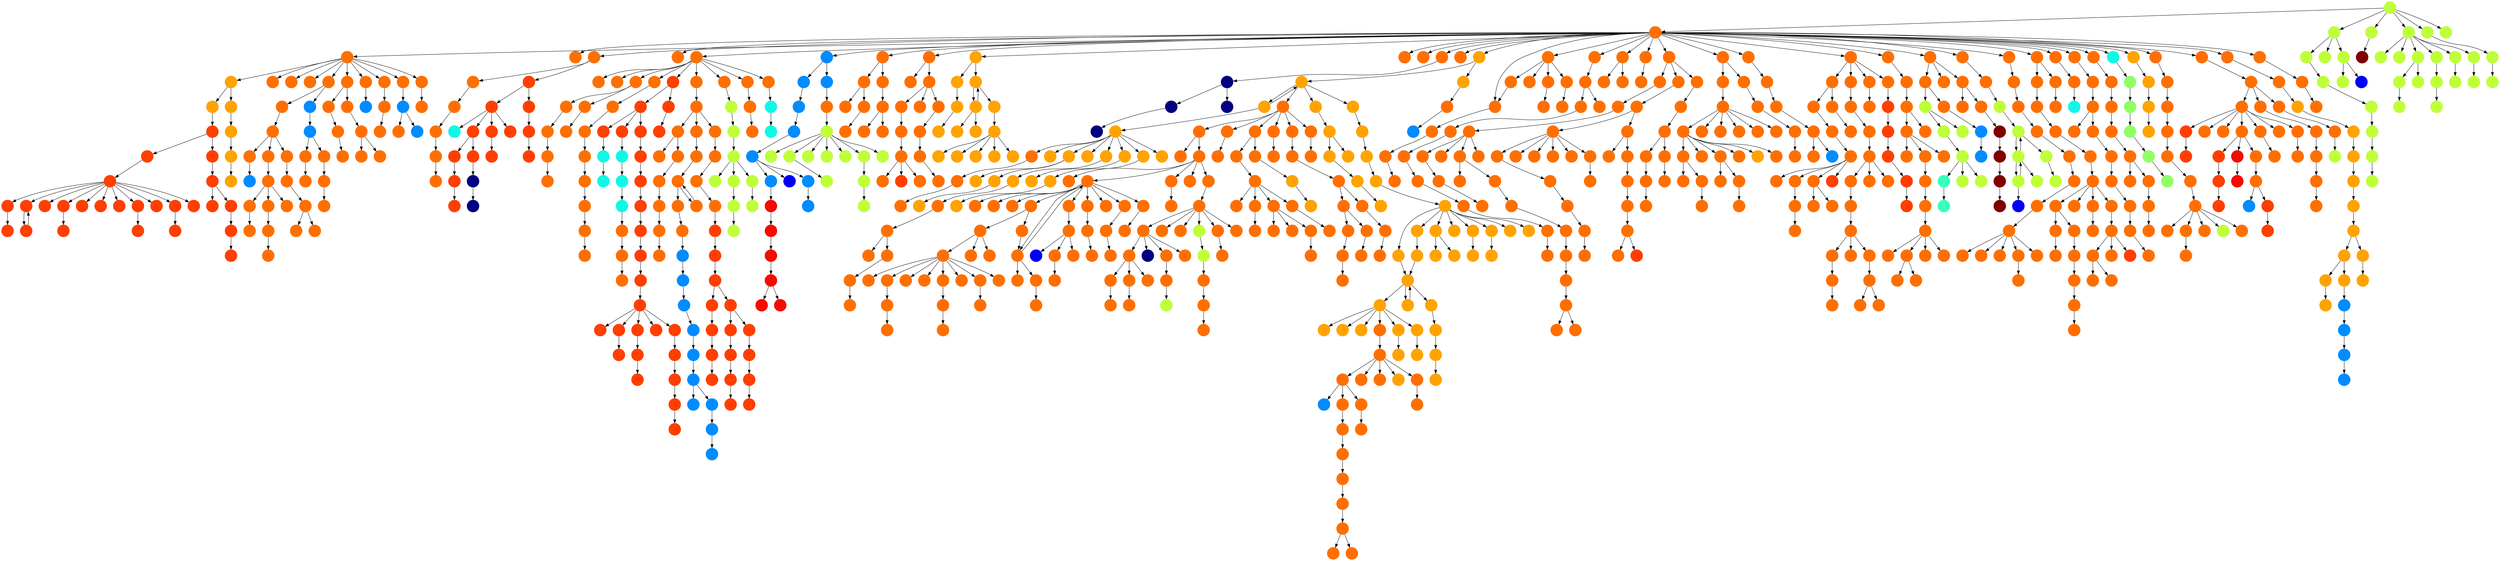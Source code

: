digraph{
0 [tooltip = "T", penwidth = 0, style = filled, fillcolor = "#ff3f00", shape = circle, label = ""]
1 [tooltip = "N", penwidth = 0, style = filled, fillcolor = "#beff39", shape = circle, label = ""]
2 [tooltip = "S", penwidth = 0, style = filled, fillcolor = "#ff6f00", shape = circle, label = ""]
3 [tooltip = "S", penwidth = 0, style = filled, fillcolor = "#ff6f00", shape = circle, label = ""]
4 [tooltip = "V", penwidth = 0, style = filled, fillcolor = "#f60b00", shape = circle, label = ""]
5 [tooltip = "S", penwidth = 0, style = filled, fillcolor = "#ff6f00", shape = circle, label = ""]
6 [tooltip = "S", penwidth = 0, style = filled, fillcolor = "#ff6f00", shape = circle, label = ""]
7 [tooltip = "S", penwidth = 0, style = filled, fillcolor = "#ff6f00", shape = circle, label = ""]
8 [tooltip = "I", penwidth = 0, style = filled, fillcolor = "#0ff8e7", shape = circle, label = ""]
9 [tooltip = "R", penwidth = 0, style = filled, fillcolor = "#ffa300", shape = circle, label = ""]
10 [tooltip = "S", penwidth = 0, style = filled, fillcolor = "#ff6f00", shape = circle, label = ""]
11 [tooltip = "G", penwidth = 0, style = filled, fillcolor = "#008cff", shape = circle, label = ""]
12 [tooltip = "S", penwidth = 0, style = filled, fillcolor = "#ff6f00", shape = circle, label = ""]
13 [tooltip = "S", penwidth = 0, style = filled, fillcolor = "#ff6f00", shape = circle, label = ""]
14 [tooltip = "S", penwidth = 0, style = filled, fillcolor = "#ff6f00", shape = circle, label = ""]
15 [tooltip = "S", penwidth = 0, style = filled, fillcolor = "#ff6f00", shape = circle, label = ""]
16 [tooltip = "S", penwidth = 0, style = filled, fillcolor = "#ff6f00", shape = circle, label = ""]
17 [tooltip = "S", penwidth = 0, style = filled, fillcolor = "#ff6f00", shape = circle, label = ""]
18 [tooltip = "S", penwidth = 0, style = filled, fillcolor = "#ff6f00", shape = circle, label = ""]
19 [tooltip = "R", penwidth = 0, style = filled, fillcolor = "#ffa300", shape = circle, label = ""]
20 [tooltip = "S", penwidth = 0, style = filled, fillcolor = "#ff6f00", shape = circle, label = ""]
21 [tooltip = "S", penwidth = 0, style = filled, fillcolor = "#ff6f00", shape = circle, label = ""]
22 [tooltip = "S", penwidth = 0, style = filled, fillcolor = "#ff6f00", shape = circle, label = ""]
23 [tooltip = "S", penwidth = 0, style = filled, fillcolor = "#ff6f00", shape = circle, label = ""]
24 [tooltip = "G", penwidth = 0, style = filled, fillcolor = "#008cff", shape = circle, label = ""]
25 [tooltip = "S", penwidth = 0, style = filled, fillcolor = "#ff6f00", shape = circle, label = ""]
26 [tooltip = "S", penwidth = 0, style = filled, fillcolor = "#ff6f00", shape = circle, label = ""]
27 [tooltip = "N", penwidth = 0, style = filled, fillcolor = "#beff39", shape = circle, label = ""]
28 [tooltip = "T", penwidth = 0, style = filled, fillcolor = "#ff3f00", shape = circle, label = ""]
29 [tooltip = "S", penwidth = 0, style = filled, fillcolor = "#ff6f00", shape = circle, label = ""]
30 [tooltip = "S", penwidth = 0, style = filled, fillcolor = "#ff6f00", shape = circle, label = ""]
31 [tooltip = "I", penwidth = 0, style = filled, fillcolor = "#0ff8e7", shape = circle, label = ""]
32 [tooltip = "S", penwidth = 0, style = filled, fillcolor = "#ff6f00", shape = circle, label = ""]
33 [tooltip = "R", penwidth = 0, style = filled, fillcolor = "#ffa300", shape = circle, label = ""]
34 [tooltip = "S", penwidth = 0, style = filled, fillcolor = "#ff6f00", shape = circle, label = ""]
35 [tooltip = "K", penwidth = 0, style = filled, fillcolor = "#39ffbe", shape = circle, label = ""]
36 [tooltip = "S", penwidth = 0, style = filled, fillcolor = "#ff6f00", shape = circle, label = ""]
37 [tooltip = "S", penwidth = 0, style = filled, fillcolor = "#ff6f00", shape = circle, label = ""]
38 [tooltip = "S", penwidth = 0, style = filled, fillcolor = "#ff6f00", shape = circle, label = ""]
39 [tooltip = "S", penwidth = 0, style = filled, fillcolor = "#ff6f00", shape = circle, label = ""]
40 [tooltip = "S", penwidth = 0, style = filled, fillcolor = "#ff6f00", shape = circle, label = ""]
41 [tooltip = "S", penwidth = 0, style = filled, fillcolor = "#ff6f00", shape = circle, label = ""]
42 [tooltip = "S", penwidth = 0, style = filled, fillcolor = "#ff6f00", shape = circle, label = ""]
43 [tooltip = "S", penwidth = 0, style = filled, fillcolor = "#ff6f00", shape = circle, label = ""]
44 [tooltip = "S", penwidth = 0, style = filled, fillcolor = "#ff6f00", shape = circle, label = ""]
45 [tooltip = "S", penwidth = 0, style = filled, fillcolor = "#ff6f00", shape = circle, label = ""]
46 [tooltip = "I", penwidth = 0, style = filled, fillcolor = "#0ff8e7", shape = circle, label = ""]
47 [tooltip = "G", penwidth = 0, style = filled, fillcolor = "#008cff", shape = circle, label = ""]
48 [tooltip = "N", penwidth = 0, style = filled, fillcolor = "#beff39", shape = circle, label = ""]
49 [tooltip = "S", penwidth = 0, style = filled, fillcolor = "#ff6f00", shape = circle, label = ""]
50 [tooltip = "G", penwidth = 0, style = filled, fillcolor = "#008cff", shape = circle, label = ""]
51 [tooltip = "S", penwidth = 0, style = filled, fillcolor = "#ff6f00", shape = circle, label = ""]
52 [tooltip = "N", penwidth = 0, style = filled, fillcolor = "#beff39", shape = circle, label = ""]
53 [tooltip = "S", penwidth = 0, style = filled, fillcolor = "#ff6f00", shape = circle, label = ""]
54 [tooltip = "S", penwidth = 0, style = filled, fillcolor = "#ff6f00", shape = circle, label = ""]
55 [tooltip = "S", penwidth = 0, style = filled, fillcolor = "#ff6f00", shape = circle, label = ""]
56 [tooltip = "S", penwidth = 0, style = filled, fillcolor = "#ff6f00", shape = circle, label = ""]
57 [tooltip = "S", penwidth = 0, style = filled, fillcolor = "#ff6f00", shape = circle, label = ""]
58 [tooltip = "S", penwidth = 0, style = filled, fillcolor = "#ff6f00", shape = circle, label = ""]
59 [tooltip = "S", penwidth = 0, style = filled, fillcolor = "#ff6f00", shape = circle, label = ""]
60 [tooltip = "S", penwidth = 0, style = filled, fillcolor = "#ff6f00", shape = circle, label = ""]
61 [tooltip = "S", penwidth = 0, style = filled, fillcolor = "#ff6f00", shape = circle, label = ""]
62 [tooltip = "N", penwidth = 0, style = filled, fillcolor = "#beff39", shape = circle, label = ""]
63 [tooltip = "S", penwidth = 0, style = filled, fillcolor = "#ff6f00", shape = circle, label = ""]
64 [tooltip = "R", penwidth = 0, style = filled, fillcolor = "#ffa300", shape = circle, label = ""]
65 [tooltip = "S", penwidth = 0, style = filled, fillcolor = "#ff6f00", shape = circle, label = ""]
66 [tooltip = "Y", penwidth = 0, style = filled, fillcolor = "#800000", shape = circle, label = ""]
67 [tooltip = "S", penwidth = 0, style = filled, fillcolor = "#ff6f00", shape = circle, label = ""]
68 [tooltip = "R", penwidth = 0, style = filled, fillcolor = "#ffa300", shape = circle, label = ""]
69 [tooltip = "S", penwidth = 0, style = filled, fillcolor = "#ff6f00", shape = circle, label = ""]
70 [tooltip = "S", penwidth = 0, style = filled, fillcolor = "#ff6f00", shape = circle, label = ""]
71 [tooltip = "D", penwidth = 0, style = filled, fillcolor = "#0000f6", shape = circle, label = ""]
72 [tooltip = "S", penwidth = 0, style = filled, fillcolor = "#ff6f00", shape = circle, label = ""]
73 [tooltip = "N", penwidth = 0, style = filled, fillcolor = "#beff39", shape = circle, label = ""]
74 [tooltip = "S", penwidth = 0, style = filled, fillcolor = "#ff6f00", shape = circle, label = ""]
75 [tooltip = "R", penwidth = 0, style = filled, fillcolor = "#ffa300", shape = circle, label = ""]
76 [tooltip = "S", penwidth = 0, style = filled, fillcolor = "#ff6f00", shape = circle, label = ""]
77 [tooltip = "R", penwidth = 0, style = filled, fillcolor = "#ffa300", shape = circle, label = ""]
78 [tooltip = "S", penwidth = 0, style = filled, fillcolor = "#ff6f00", shape = circle, label = ""]
79 [tooltip = "S", penwidth = 0, style = filled, fillcolor = "#ff6f00", shape = circle, label = ""]
80 [tooltip = "S", penwidth = 0, style = filled, fillcolor = "#ff6f00", shape = circle, label = ""]
81 [tooltip = "S", penwidth = 0, style = filled, fillcolor = "#ff6f00", shape = circle, label = ""]
82 [tooltip = "S", penwidth = 0, style = filled, fillcolor = "#ff6f00", shape = circle, label = ""]
83 [tooltip = "R", penwidth = 0, style = filled, fillcolor = "#ffa300", shape = circle, label = ""]
84 [tooltip = "S", penwidth = 0, style = filled, fillcolor = "#ff6f00", shape = circle, label = ""]
85 [tooltip = "S", penwidth = 0, style = filled, fillcolor = "#ff6f00", shape = circle, label = ""]
86 [tooltip = "N", penwidth = 0, style = filled, fillcolor = "#beff39", shape = circle, label = ""]
87 [tooltip = "S", penwidth = 0, style = filled, fillcolor = "#ff6f00", shape = circle, label = ""]
88 [tooltip = "T", penwidth = 0, style = filled, fillcolor = "#ff3f00", shape = circle, label = ""]
89 [tooltip = "S", penwidth = 0, style = filled, fillcolor = "#ff6f00", shape = circle, label = ""]
90 [tooltip = "S", penwidth = 0, style = filled, fillcolor = "#ff6f00", shape = circle, label = ""]
91 [tooltip = "S", penwidth = 0, style = filled, fillcolor = "#ff6f00", shape = circle, label = ""]
92 [tooltip = "R", penwidth = 0, style = filled, fillcolor = "#ffa300", shape = circle, label = ""]
93 [tooltip = "S", penwidth = 0, style = filled, fillcolor = "#ff6f00", shape = circle, label = ""]
94 [tooltip = "S", penwidth = 0, style = filled, fillcolor = "#ff6f00", shape = circle, label = ""]
95 [tooltip = "S", penwidth = 0, style = filled, fillcolor = "#ff6f00", shape = circle, label = ""]
96 [tooltip = "S", penwidth = 0, style = filled, fillcolor = "#ff6f00", shape = circle, label = ""]
97 [tooltip = "S", penwidth = 0, style = filled, fillcolor = "#ff6f00", shape = circle, label = ""]
98 [tooltip = "S", penwidth = 0, style = filled, fillcolor = "#ff6f00", shape = circle, label = ""]
99 [tooltip = "S", penwidth = 0, style = filled, fillcolor = "#ff6f00", shape = circle, label = ""]
100 [tooltip = "S", penwidth = 0, style = filled, fillcolor = "#ff6f00", shape = circle, label = ""]
101 [tooltip = "S", penwidth = 0, style = filled, fillcolor = "#ff6f00", shape = circle, label = ""]
102 [tooltip = "A", penwidth = 0, style = filled, fillcolor = "#000080", shape = circle, label = ""]
103 [tooltip = "S", penwidth = 0, style = filled, fillcolor = "#ff6f00", shape = circle, label = ""]
104 [tooltip = "S", penwidth = 0, style = filled, fillcolor = "#ff6f00", shape = circle, label = ""]
105 [tooltip = "S", penwidth = 0, style = filled, fillcolor = "#ff6f00", shape = circle, label = ""]
106 [tooltip = "S", penwidth = 0, style = filled, fillcolor = "#ff6f00", shape = circle, label = ""]
107 [tooltip = "S", penwidth = 0, style = filled, fillcolor = "#ff6f00", shape = circle, label = ""]
108 [tooltip = "M", penwidth = 0, style = filled, fillcolor = "#90ff66", shape = circle, label = ""]
109 [tooltip = "V", penwidth = 0, style = filled, fillcolor = "#f60b00", shape = circle, label = ""]
110 [tooltip = "R", penwidth = 0, style = filled, fillcolor = "#ffa300", shape = circle, label = ""]
111 [tooltip = "N", penwidth = 0, style = filled, fillcolor = "#beff39", shape = circle, label = ""]
112 [tooltip = "G", penwidth = 0, style = filled, fillcolor = "#008cff", shape = circle, label = ""]
113 [tooltip = "S", penwidth = 0, style = filled, fillcolor = "#ff6f00", shape = circle, label = ""]
114 [tooltip = "N", penwidth = 0, style = filled, fillcolor = "#beff39", shape = circle, label = ""]
115 [tooltip = "S", penwidth = 0, style = filled, fillcolor = "#ff6f00", shape = circle, label = ""]
116 [tooltip = "R", penwidth = 0, style = filled, fillcolor = "#ffa300", shape = circle, label = ""]
117 [tooltip = "G", penwidth = 0, style = filled, fillcolor = "#008cff", shape = circle, label = ""]
118 [tooltip = "T", penwidth = 0, style = filled, fillcolor = "#ff3f00", shape = circle, label = ""]
119 [tooltip = "R", penwidth = 0, style = filled, fillcolor = "#ffa300", shape = circle, label = ""]
120 [tooltip = "S", penwidth = 0, style = filled, fillcolor = "#ff6f00", shape = circle, label = ""]
121 [tooltip = "S", penwidth = 0, style = filled, fillcolor = "#ff6f00", shape = circle, label = ""]
122 [tooltip = "T", penwidth = 0, style = filled, fillcolor = "#ff3f00", shape = circle, label = ""]
123 [tooltip = "R", penwidth = 0, style = filled, fillcolor = "#ffa300", shape = circle, label = ""]
124 [tooltip = "S", penwidth = 0, style = filled, fillcolor = "#ff6f00", shape = circle, label = ""]
125 [tooltip = "S", penwidth = 0, style = filled, fillcolor = "#ff6f00", shape = circle, label = ""]
126 [tooltip = "V", penwidth = 0, style = filled, fillcolor = "#f60b00", shape = circle, label = ""]
127 [tooltip = "S", penwidth = 0, style = filled, fillcolor = "#ff6f00", shape = circle, label = ""]
128 [tooltip = "N", penwidth = 0, style = filled, fillcolor = "#beff39", shape = circle, label = ""]
129 [tooltip = "S", penwidth = 0, style = filled, fillcolor = "#ff6f00", shape = circle, label = ""]
130 [tooltip = "S", penwidth = 0, style = filled, fillcolor = "#ff6f00", shape = circle, label = ""]
131 [tooltip = "N", penwidth = 0, style = filled, fillcolor = "#beff39", shape = circle, label = ""]
132 [tooltip = "S", penwidth = 0, style = filled, fillcolor = "#ff6f00", shape = circle, label = ""]
133 [tooltip = "S", penwidth = 0, style = filled, fillcolor = "#ff6f00", shape = circle, label = ""]
134 [tooltip = "S", penwidth = 0, style = filled, fillcolor = "#ff6f00", shape = circle, label = ""]
135 [tooltip = "T", penwidth = 0, style = filled, fillcolor = "#ff3f00", shape = circle, label = ""]
136 [tooltip = "S", penwidth = 0, style = filled, fillcolor = "#ff6f00", shape = circle, label = ""]
137 [tooltip = "V", penwidth = 0, style = filled, fillcolor = "#f60b00", shape = circle, label = ""]
138 [tooltip = "S", penwidth = 0, style = filled, fillcolor = "#ff6f00", shape = circle, label = ""]
139 [tooltip = "N", penwidth = 0, style = filled, fillcolor = "#beff39", shape = circle, label = ""]
140 [tooltip = "R", penwidth = 0, style = filled, fillcolor = "#ffa300", shape = circle, label = ""]
141 [tooltip = "S", penwidth = 0, style = filled, fillcolor = "#ff6f00", shape = circle, label = ""]
142 [tooltip = "S", penwidth = 0, style = filled, fillcolor = "#ff6f00", shape = circle, label = ""]
143 [tooltip = "T", penwidth = 0, style = filled, fillcolor = "#ff3f00", shape = circle, label = ""]
144 [tooltip = "S", penwidth = 0, style = filled, fillcolor = "#ff6f00", shape = circle, label = ""]
145 [tooltip = "S", penwidth = 0, style = filled, fillcolor = "#ff6f00", shape = circle, label = ""]
146 [tooltip = "S", penwidth = 0, style = filled, fillcolor = "#ff6f00", shape = circle, label = ""]
147 [tooltip = "G", penwidth = 0, style = filled, fillcolor = "#008cff", shape = circle, label = ""]
148 [tooltip = "S", penwidth = 0, style = filled, fillcolor = "#ff6f00", shape = circle, label = ""]
149 [tooltip = "S", penwidth = 0, style = filled, fillcolor = "#ff6f00", shape = circle, label = ""]
150 [tooltip = "S", penwidth = 0, style = filled, fillcolor = "#ff6f00", shape = circle, label = ""]
151 [tooltip = "G", penwidth = 0, style = filled, fillcolor = "#008cff", shape = circle, label = ""]
152 [tooltip = "S", penwidth = 0, style = filled, fillcolor = "#ff6f00", shape = circle, label = ""]
153 [tooltip = "T", penwidth = 0, style = filled, fillcolor = "#ff3f00", shape = circle, label = ""]
154 [tooltip = "S", penwidth = 0, style = filled, fillcolor = "#ff6f00", shape = circle, label = ""]
155 [tooltip = "S", penwidth = 0, style = filled, fillcolor = "#ff6f00", shape = circle, label = ""]
156 [tooltip = "S", penwidth = 0, style = filled, fillcolor = "#ff6f00", shape = circle, label = ""]
157 [tooltip = "N", penwidth = 0, style = filled, fillcolor = "#beff39", shape = circle, label = ""]
158 [tooltip = "N", penwidth = 0, style = filled, fillcolor = "#beff39", shape = circle, label = ""]
159 [tooltip = "T", penwidth = 0, style = filled, fillcolor = "#ff3f00", shape = circle, label = ""]
160 [tooltip = "G", penwidth = 0, style = filled, fillcolor = "#008cff", shape = circle, label = ""]
161 [tooltip = "S", penwidth = 0, style = filled, fillcolor = "#ff6f00", shape = circle, label = ""]
162 [tooltip = "S", penwidth = 0, style = filled, fillcolor = "#ff6f00", shape = circle, label = ""]
163 [tooltip = "R", penwidth = 0, style = filled, fillcolor = "#ffa300", shape = circle, label = ""]
164 [tooltip = "G", penwidth = 0, style = filled, fillcolor = "#008cff", shape = circle, label = ""]
165 [tooltip = "S", penwidth = 0, style = filled, fillcolor = "#ff6f00", shape = circle, label = ""]
166 [tooltip = "S", penwidth = 0, style = filled, fillcolor = "#ff6f00", shape = circle, label = ""]
167 [tooltip = "S", penwidth = 0, style = filled, fillcolor = "#ff6f00", shape = circle, label = ""]
168 [tooltip = "S", penwidth = 0, style = filled, fillcolor = "#ff6f00", shape = circle, label = ""]
169 [tooltip = "T", penwidth = 0, style = filled, fillcolor = "#ff3f00", shape = circle, label = ""]
170 [tooltip = "S", penwidth = 0, style = filled, fillcolor = "#ff6f00", shape = circle, label = ""]
171 [tooltip = "S", penwidth = 0, style = filled, fillcolor = "#ff6f00", shape = circle, label = ""]
172 [tooltip = "S", penwidth = 0, style = filled, fillcolor = "#ff6f00", shape = circle, label = ""]
173 [tooltip = "S", penwidth = 0, style = filled, fillcolor = "#ff6f00", shape = circle, label = ""]
174 [tooltip = "S", penwidth = 0, style = filled, fillcolor = "#ff6f00", shape = circle, label = ""]
175 [tooltip = "S", penwidth = 0, style = filled, fillcolor = "#ff6f00", shape = circle, label = ""]
176 [tooltip = "G", penwidth = 0, style = filled, fillcolor = "#008cff", shape = circle, label = ""]
177 [tooltip = "S", penwidth = 0, style = filled, fillcolor = "#ff6f00", shape = circle, label = ""]
178 [tooltip = "S", penwidth = 0, style = filled, fillcolor = "#ff6f00", shape = circle, label = ""]
179 [tooltip = "S", penwidth = 0, style = filled, fillcolor = "#ff6f00", shape = circle, label = ""]
180 [tooltip = "S", penwidth = 0, style = filled, fillcolor = "#ff6f00", shape = circle, label = ""]
181 [tooltip = "V", penwidth = 0, style = filled, fillcolor = "#f60b00", shape = circle, label = ""]
182 [tooltip = "R", penwidth = 0, style = filled, fillcolor = "#ffa300", shape = circle, label = ""]
183 [tooltip = "R", penwidth = 0, style = filled, fillcolor = "#ffa300", shape = circle, label = ""]
184 [tooltip = "S", penwidth = 0, style = filled, fillcolor = "#ff6f00", shape = circle, label = ""]
185 [tooltip = "T", penwidth = 0, style = filled, fillcolor = "#ff3f00", shape = circle, label = ""]
186 [tooltip = "S", penwidth = 0, style = filled, fillcolor = "#ff6f00", shape = circle, label = ""]
187 [tooltip = "S", penwidth = 0, style = filled, fillcolor = "#ff6f00", shape = circle, label = ""]
188 [tooltip = "S", penwidth = 0, style = filled, fillcolor = "#ff6f00", shape = circle, label = ""]
189 [tooltip = "S", penwidth = 0, style = filled, fillcolor = "#ff6f00", shape = circle, label = ""]
190 [tooltip = "S", penwidth = 0, style = filled, fillcolor = "#ff6f00", shape = circle, label = ""]
191 [tooltip = "T", penwidth = 0, style = filled, fillcolor = "#ff3f00", shape = circle, label = ""]
192 [tooltip = "S", penwidth = 0, style = filled, fillcolor = "#ff6f00", shape = circle, label = ""]
193 [tooltip = "S", penwidth = 0, style = filled, fillcolor = "#ff6f00", shape = circle, label = ""]
194 [tooltip = "S", penwidth = 0, style = filled, fillcolor = "#ff6f00", shape = circle, label = ""]
195 [tooltip = "S", penwidth = 0, style = filled, fillcolor = "#ff6f00", shape = circle, label = ""]
196 [tooltip = "S", penwidth = 0, style = filled, fillcolor = "#ff6f00", shape = circle, label = ""]
197 [tooltip = "S", penwidth = 0, style = filled, fillcolor = "#ff6f00", shape = circle, label = ""]
198 [tooltip = "S", penwidth = 0, style = filled, fillcolor = "#ff6f00", shape = circle, label = ""]
199 [tooltip = "S", penwidth = 0, style = filled, fillcolor = "#ff6f00", shape = circle, label = ""]
200 [tooltip = "N", penwidth = 0, style = filled, fillcolor = "#beff39", shape = circle, label = ""]
201 [tooltip = "S", penwidth = 0, style = filled, fillcolor = "#ff6f00", shape = circle, label = ""]
202 [tooltip = "S", penwidth = 0, style = filled, fillcolor = "#ff6f00", shape = circle, label = ""]
203 [tooltip = "S", penwidth = 0, style = filled, fillcolor = "#ff6f00", shape = circle, label = ""]
204 [tooltip = "S", penwidth = 0, style = filled, fillcolor = "#ff6f00", shape = circle, label = ""]
205 [tooltip = "S", penwidth = 0, style = filled, fillcolor = "#ff6f00", shape = circle, label = ""]
206 [tooltip = "D", penwidth = 0, style = filled, fillcolor = "#0000f6", shape = circle, label = ""]
207 [tooltip = "M", penwidth = 0, style = filled, fillcolor = "#90ff66", shape = circle, label = ""]
208 [tooltip = "S", penwidth = 0, style = filled, fillcolor = "#ff6f00", shape = circle, label = ""]
209 [tooltip = "S", penwidth = 0, style = filled, fillcolor = "#ff6f00", shape = circle, label = ""]
210 [tooltip = "S", penwidth = 0, style = filled, fillcolor = "#ff6f00", shape = circle, label = ""]
211 [tooltip = "T", penwidth = 0, style = filled, fillcolor = "#ff3f00", shape = circle, label = ""]
212 [tooltip = "S", penwidth = 0, style = filled, fillcolor = "#ff6f00", shape = circle, label = ""]
213 [tooltip = "T", penwidth = 0, style = filled, fillcolor = "#ff3f00", shape = circle, label = ""]
214 [tooltip = "S", penwidth = 0, style = filled, fillcolor = "#ff6f00", shape = circle, label = ""]
215 [tooltip = "N", penwidth = 0, style = filled, fillcolor = "#beff39", shape = circle, label = ""]
216 [tooltip = "T", penwidth = 0, style = filled, fillcolor = "#ff3f00", shape = circle, label = ""]
217 [tooltip = "S", penwidth = 0, style = filled, fillcolor = "#ff6f00", shape = circle, label = ""]
218 [tooltip = "S", penwidth = 0, style = filled, fillcolor = "#ff6f00", shape = circle, label = ""]
219 [tooltip = "S", penwidth = 0, style = filled, fillcolor = "#ff6f00", shape = circle, label = ""]
220 [tooltip = "S", penwidth = 0, style = filled, fillcolor = "#ff6f00", shape = circle, label = ""]
221 [tooltip = "S", penwidth = 0, style = filled, fillcolor = "#ff6f00", shape = circle, label = ""]
222 [tooltip = "S", penwidth = 0, style = filled, fillcolor = "#ff6f00", shape = circle, label = ""]
223 [tooltip = "S", penwidth = 0, style = filled, fillcolor = "#ff6f00", shape = circle, label = ""]
224 [tooltip = "N", penwidth = 0, style = filled, fillcolor = "#beff39", shape = circle, label = ""]
225 [tooltip = "S", penwidth = 0, style = filled, fillcolor = "#ff6f00", shape = circle, label = ""]
226 [tooltip = "R", penwidth = 0, style = filled, fillcolor = "#ffa300", shape = circle, label = ""]
227 [tooltip = "N", penwidth = 0, style = filled, fillcolor = "#beff39", shape = circle, label = ""]
228 [tooltip = "S", penwidth = 0, style = filled, fillcolor = "#ff6f00", shape = circle, label = ""]
229 [tooltip = "S", penwidth = 0, style = filled, fillcolor = "#ff6f00", shape = circle, label = ""]
230 [tooltip = "R", penwidth = 0, style = filled, fillcolor = "#ffa300", shape = circle, label = ""]
231 [tooltip = "T", penwidth = 0, style = filled, fillcolor = "#ff3f00", shape = circle, label = ""]
232 [tooltip = "S", penwidth = 0, style = filled, fillcolor = "#ff6f00", shape = circle, label = ""]
233 [tooltip = "S", penwidth = 0, style = filled, fillcolor = "#ff6f00", shape = circle, label = ""]
234 [tooltip = "S", penwidth = 0, style = filled, fillcolor = "#ff6f00", shape = circle, label = ""]
235 [tooltip = "S", penwidth = 0, style = filled, fillcolor = "#ff6f00", shape = circle, label = ""]
236 [tooltip = "S", penwidth = 0, style = filled, fillcolor = "#ff6f00", shape = circle, label = ""]
237 [tooltip = "S", penwidth = 0, style = filled, fillcolor = "#ff6f00", shape = circle, label = ""]
238 [tooltip = "R", penwidth = 0, style = filled, fillcolor = "#ffa300", shape = circle, label = ""]
239 [tooltip = "S", penwidth = 0, style = filled, fillcolor = "#ff6f00", shape = circle, label = ""]
240 [tooltip = "R", penwidth = 0, style = filled, fillcolor = "#ffa300", shape = circle, label = ""]
241 [tooltip = "S", penwidth = 0, style = filled, fillcolor = "#ff6f00", shape = circle, label = ""]
242 [tooltip = "S", penwidth = 0, style = filled, fillcolor = "#ff6f00", shape = circle, label = ""]
243 [tooltip = "S", penwidth = 0, style = filled, fillcolor = "#ff6f00", shape = circle, label = ""]
244 [tooltip = "N", penwidth = 0, style = filled, fillcolor = "#beff39", shape = circle, label = ""]
245 [tooltip = "S", penwidth = 0, style = filled, fillcolor = "#ff6f00", shape = circle, label = ""]
246 [tooltip = "R", penwidth = 0, style = filled, fillcolor = "#ffa300", shape = circle, label = ""]
247 [tooltip = "S", penwidth = 0, style = filled, fillcolor = "#ff6f00", shape = circle, label = ""]
248 [tooltip = "S", penwidth = 0, style = filled, fillcolor = "#ff6f00", shape = circle, label = ""]
249 [tooltip = "N", penwidth = 0, style = filled, fillcolor = "#beff39", shape = circle, label = ""]
250 [tooltip = "G", penwidth = 0, style = filled, fillcolor = "#008cff", shape = circle, label = ""]
251 [tooltip = "S", penwidth = 0, style = filled, fillcolor = "#ff6f00", shape = circle, label = ""]
252 [tooltip = "S", penwidth = 0, style = filled, fillcolor = "#ff6f00", shape = circle, label = ""]
253 [tooltip = "R", penwidth = 0, style = filled, fillcolor = "#ffa300", shape = circle, label = ""]
254 [tooltip = "S", penwidth = 0, style = filled, fillcolor = "#ff6f00", shape = circle, label = ""]
255 [tooltip = "N", penwidth = 0, style = filled, fillcolor = "#beff39", shape = circle, label = ""]
256 [tooltip = "Y", penwidth = 0, style = filled, fillcolor = "#800000", shape = circle, label = ""]
257 [tooltip = "S", penwidth = 0, style = filled, fillcolor = "#ff6f00", shape = circle, label = ""]
258 [tooltip = "G", penwidth = 0, style = filled, fillcolor = "#008cff", shape = circle, label = ""]
259 [tooltip = "S", penwidth = 0, style = filled, fillcolor = "#ff6f00", shape = circle, label = ""]
260 [tooltip = "S", penwidth = 0, style = filled, fillcolor = "#ff6f00", shape = circle, label = ""]
261 [tooltip = "N", penwidth = 0, style = filled, fillcolor = "#beff39", shape = circle, label = ""]
262 [tooltip = "K", penwidth = 0, style = filled, fillcolor = "#39ffbe", shape = circle, label = ""]
263 [tooltip = "R", penwidth = 0, style = filled, fillcolor = "#ffa300", shape = circle, label = ""]
264 [tooltip = "R", penwidth = 0, style = filled, fillcolor = "#ffa300", shape = circle, label = ""]
265 [tooltip = "S", penwidth = 0, style = filled, fillcolor = "#ff6f00", shape = circle, label = ""]
266 [tooltip = "S", penwidth = 0, style = filled, fillcolor = "#ff6f00", shape = circle, label = ""]
267 [tooltip = "T", penwidth = 0, style = filled, fillcolor = "#ff3f00", shape = circle, label = ""]
268 [tooltip = "S", penwidth = 0, style = filled, fillcolor = "#ff6f00", shape = circle, label = ""]
269 [tooltip = "S", penwidth = 0, style = filled, fillcolor = "#ff6f00", shape = circle, label = ""]
270 [tooltip = "A", penwidth = 0, style = filled, fillcolor = "#000080", shape = circle, label = ""]
271 [tooltip = "S", penwidth = 0, style = filled, fillcolor = "#ff6f00", shape = circle, label = ""]
272 [tooltip = "S", penwidth = 0, style = filled, fillcolor = "#ff6f00", shape = circle, label = ""]
273 [tooltip = "S", penwidth = 0, style = filled, fillcolor = "#ff6f00", shape = circle, label = ""]
274 [tooltip = "S", penwidth = 0, style = filled, fillcolor = "#ff6f00", shape = circle, label = ""]
275 [tooltip = "R", penwidth = 0, style = filled, fillcolor = "#ffa300", shape = circle, label = ""]
276 [tooltip = "S", penwidth = 0, style = filled, fillcolor = "#ff6f00", shape = circle, label = ""]
277 [tooltip = "G", penwidth = 0, style = filled, fillcolor = "#008cff", shape = circle, label = ""]
278 [tooltip = "S", penwidth = 0, style = filled, fillcolor = "#ff6f00", shape = circle, label = ""]
279 [tooltip = "S", penwidth = 0, style = filled, fillcolor = "#ff6f00", shape = circle, label = ""]
280 [tooltip = "T", penwidth = 0, style = filled, fillcolor = "#ff3f00", shape = circle, label = ""]
281 [tooltip = "S", penwidth = 0, style = filled, fillcolor = "#ff6f00", shape = circle, label = ""]
282 [tooltip = "N", penwidth = 0, style = filled, fillcolor = "#beff39", shape = circle, label = ""]
283 [tooltip = "S", penwidth = 0, style = filled, fillcolor = "#ff6f00", shape = circle, label = ""]
284 [tooltip = "S", penwidth = 0, style = filled, fillcolor = "#ff6f00", shape = circle, label = ""]
285 [tooltip = "S", penwidth = 0, style = filled, fillcolor = "#ff6f00", shape = circle, label = ""]
286 [tooltip = "S", penwidth = 0, style = filled, fillcolor = "#ff6f00", shape = circle, label = ""]
287 [tooltip = "N", penwidth = 0, style = filled, fillcolor = "#beff39", shape = circle, label = ""]
288 [tooltip = "S", penwidth = 0, style = filled, fillcolor = "#ff6f00", shape = circle, label = ""]
289 [tooltip = "S", penwidth = 0, style = filled, fillcolor = "#ff6f00", shape = circle, label = ""]
290 [tooltip = "S", penwidth = 0, style = filled, fillcolor = "#ff6f00", shape = circle, label = ""]
291 [tooltip = "R", penwidth = 0, style = filled, fillcolor = "#ffa300", shape = circle, label = ""]
292 [tooltip = "S", penwidth = 0, style = filled, fillcolor = "#ff6f00", shape = circle, label = ""]
293 [tooltip = "S", penwidth = 0, style = filled, fillcolor = "#ff6f00", shape = circle, label = ""]
294 [tooltip = "S", penwidth = 0, style = filled, fillcolor = "#ff6f00", shape = circle, label = ""]
295 [tooltip = "R", penwidth = 0, style = filled, fillcolor = "#ffa300", shape = circle, label = ""]
296 [tooltip = "I", penwidth = 0, style = filled, fillcolor = "#0ff8e7", shape = circle, label = ""]
297 [tooltip = "N", penwidth = 0, style = filled, fillcolor = "#beff39", shape = circle, label = ""]
298 [tooltip = "A", penwidth = 0, style = filled, fillcolor = "#000080", shape = circle, label = ""]
299 [tooltip = "N", penwidth = 0, style = filled, fillcolor = "#beff39", shape = circle, label = ""]
300 [tooltip = "S", penwidth = 0, style = filled, fillcolor = "#ff6f00", shape = circle, label = ""]
301 [tooltip = "S", penwidth = 0, style = filled, fillcolor = "#ff6f00", shape = circle, label = ""]
302 [tooltip = "I", penwidth = 0, style = filled, fillcolor = "#0ff8e7", shape = circle, label = ""]
303 [tooltip = "S", penwidth = 0, style = filled, fillcolor = "#ff6f00", shape = circle, label = ""]
304 [tooltip = "G", penwidth = 0, style = filled, fillcolor = "#008cff", shape = circle, label = ""]
305 [tooltip = "S", penwidth = 0, style = filled, fillcolor = "#ff6f00", shape = circle, label = ""]
306 [tooltip = "R", penwidth = 0, style = filled, fillcolor = "#ffa300", shape = circle, label = ""]
307 [tooltip = "S", penwidth = 0, style = filled, fillcolor = "#ff6f00", shape = circle, label = ""]
308 [tooltip = "S", penwidth = 0, style = filled, fillcolor = "#ff6f00", shape = circle, label = ""]
309 [tooltip = "T", penwidth = 0, style = filled, fillcolor = "#ff3f00", shape = circle, label = ""]
310 [tooltip = "A", penwidth = 0, style = filled, fillcolor = "#000080", shape = circle, label = ""]
311 [tooltip = "S", penwidth = 0, style = filled, fillcolor = "#ff6f00", shape = circle, label = ""]
312 [tooltip = "S", penwidth = 0, style = filled, fillcolor = "#ff6f00", shape = circle, label = ""]
313 [tooltip = "N", penwidth = 0, style = filled, fillcolor = "#beff39", shape = circle, label = ""]
314 [tooltip = "S", penwidth = 0, style = filled, fillcolor = "#ff6f00", shape = circle, label = ""]
315 [tooltip = "S", penwidth = 0, style = filled, fillcolor = "#ff6f00", shape = circle, label = ""]
316 [tooltip = "S", penwidth = 0, style = filled, fillcolor = "#ff6f00", shape = circle, label = ""]
317 [tooltip = "S", penwidth = 0, style = filled, fillcolor = "#ff6f00", shape = circle, label = ""]
318 [tooltip = "S", penwidth = 0, style = filled, fillcolor = "#ff6f00", shape = circle, label = ""]
319 [tooltip = "S", penwidth = 0, style = filled, fillcolor = "#ff6f00", shape = circle, label = ""]
320 [tooltip = "S", penwidth = 0, style = filled, fillcolor = "#ff6f00", shape = circle, label = ""]
321 [tooltip = "T", penwidth = 0, style = filled, fillcolor = "#ff3f00", shape = circle, label = ""]
322 [tooltip = "N", penwidth = 0, style = filled, fillcolor = "#beff39", shape = circle, label = ""]
323 [tooltip = "G", penwidth = 0, style = filled, fillcolor = "#008cff", shape = circle, label = ""]
324 [tooltip = "S", penwidth = 0, style = filled, fillcolor = "#ff6f00", shape = circle, label = ""]
325 [tooltip = "D", penwidth = 0, style = filled, fillcolor = "#0000f6", shape = circle, label = ""]
326 [tooltip = "N", penwidth = 0, style = filled, fillcolor = "#beff39", shape = circle, label = ""]
327 [tooltip = "S", penwidth = 0, style = filled, fillcolor = "#ff6f00", shape = circle, label = ""]
328 [tooltip = "S", penwidth = 0, style = filled, fillcolor = "#ff6f00", shape = circle, label = ""]
329 [tooltip = "S", penwidth = 0, style = filled, fillcolor = "#ff6f00", shape = circle, label = ""]
330 [tooltip = "S", penwidth = 0, style = filled, fillcolor = "#ff6f00", shape = circle, label = ""]
331 [tooltip = "S", penwidth = 0, style = filled, fillcolor = "#ff6f00", shape = circle, label = ""]
332 [tooltip = "S", penwidth = 0, style = filled, fillcolor = "#ff6f00", shape = circle, label = ""]
333 [tooltip = "S", penwidth = 0, style = filled, fillcolor = "#ff6f00", shape = circle, label = ""]
334 [tooltip = "R", penwidth = 0, style = filled, fillcolor = "#ffa300", shape = circle, label = ""]
335 [tooltip = "T", penwidth = 0, style = filled, fillcolor = "#ff3f00", shape = circle, label = ""]
336 [tooltip = "S", penwidth = 0, style = filled, fillcolor = "#ff6f00", shape = circle, label = ""]
337 [tooltip = "S", penwidth = 0, style = filled, fillcolor = "#ff6f00", shape = circle, label = ""]
338 [tooltip = "N", penwidth = 0, style = filled, fillcolor = "#beff39", shape = circle, label = ""]
339 [tooltip = "S", penwidth = 0, style = filled, fillcolor = "#ff6f00", shape = circle, label = ""]
340 [tooltip = "S", penwidth = 0, style = filled, fillcolor = "#ff6f00", shape = circle, label = ""]
341 [tooltip = "S", penwidth = 0, style = filled, fillcolor = "#ff6f00", shape = circle, label = ""]
342 [tooltip = "S", penwidth = 0, style = filled, fillcolor = "#ff6f00", shape = circle, label = ""]
343 [tooltip = "N", penwidth = 0, style = filled, fillcolor = "#beff39", shape = circle, label = ""]
344 [tooltip = "S", penwidth = 0, style = filled, fillcolor = "#ff6f00", shape = circle, label = ""]
345 [tooltip = "R", penwidth = 0, style = filled, fillcolor = "#ffa300", shape = circle, label = ""]
346 [tooltip = "S", penwidth = 0, style = filled, fillcolor = "#ff6f00", shape = circle, label = ""]
347 [tooltip = "S", penwidth = 0, style = filled, fillcolor = "#ff6f00", shape = circle, label = ""]
348 [tooltip = "S", penwidth = 0, style = filled, fillcolor = "#ff6f00", shape = circle, label = ""]
349 [tooltip = "T", penwidth = 0, style = filled, fillcolor = "#ff3f00", shape = circle, label = ""]
350 [tooltip = "R", penwidth = 0, style = filled, fillcolor = "#ffa300", shape = circle, label = ""]
351 [tooltip = "S", penwidth = 0, style = filled, fillcolor = "#ff6f00", shape = circle, label = ""]
352 [tooltip = "S", penwidth = 0, style = filled, fillcolor = "#ff6f00", shape = circle, label = ""]
353 [tooltip = "S", penwidth = 0, style = filled, fillcolor = "#ff6f00", shape = circle, label = ""]
354 [tooltip = "N", penwidth = 0, style = filled, fillcolor = "#beff39", shape = circle, label = ""]
355 [tooltip = "N", penwidth = 0, style = filled, fillcolor = "#beff39", shape = circle, label = ""]
356 [tooltip = "S", penwidth = 0, style = filled, fillcolor = "#ff6f00", shape = circle, label = ""]
357 [tooltip = "S", penwidth = 0, style = filled, fillcolor = "#ff6f00", shape = circle, label = ""]
358 [tooltip = "S", penwidth = 0, style = filled, fillcolor = "#ff6f00", shape = circle, label = ""]
359 [tooltip = "S", penwidth = 0, style = filled, fillcolor = "#ff6f00", shape = circle, label = ""]
360 [tooltip = "N", penwidth = 0, style = filled, fillcolor = "#beff39", shape = circle, label = ""]
361 [tooltip = "R", penwidth = 0, style = filled, fillcolor = "#ffa300", shape = circle, label = ""]
362 [tooltip = "S", penwidth = 0, style = filled, fillcolor = "#ff6f00", shape = circle, label = ""]
363 [tooltip = "S", penwidth = 0, style = filled, fillcolor = "#ff6f00", shape = circle, label = ""]
364 [tooltip = "R", penwidth = 0, style = filled, fillcolor = "#ffa300", shape = circle, label = ""]
365 [tooltip = "S", penwidth = 0, style = filled, fillcolor = "#ff6f00", shape = circle, label = ""]
366 [tooltip = "S", penwidth = 0, style = filled, fillcolor = "#ff6f00", shape = circle, label = ""]
367 [tooltip = "S", penwidth = 0, style = filled, fillcolor = "#ff6f00", shape = circle, label = ""]
368 [tooltip = "R", penwidth = 0, style = filled, fillcolor = "#ffa300", shape = circle, label = ""]
369 [tooltip = "S", penwidth = 0, style = filled, fillcolor = "#ff6f00", shape = circle, label = ""]
370 [tooltip = "I", penwidth = 0, style = filled, fillcolor = "#0ff8e7", shape = circle, label = ""]
371 [tooltip = "T", penwidth = 0, style = filled, fillcolor = "#ff3f00", shape = circle, label = ""]
372 [tooltip = "G", penwidth = 0, style = filled, fillcolor = "#008cff", shape = circle, label = ""]
373 [tooltip = "S", penwidth = 0, style = filled, fillcolor = "#ff6f00", shape = circle, label = ""]
374 [tooltip = "S", penwidth = 0, style = filled, fillcolor = "#ff6f00", shape = circle, label = ""]
375 [tooltip = "Y", penwidth = 0, style = filled, fillcolor = "#800000", shape = circle, label = ""]
376 [tooltip = "S", penwidth = 0, style = filled, fillcolor = "#ff6f00", shape = circle, label = ""]
377 [tooltip = "T", penwidth = 0, style = filled, fillcolor = "#ff3f00", shape = circle, label = ""]
378 [tooltip = "S", penwidth = 0, style = filled, fillcolor = "#ff6f00", shape = circle, label = ""]
379 [tooltip = "N", penwidth = 0, style = filled, fillcolor = "#beff39", shape = circle, label = ""]
380 [tooltip = "R", penwidth = 0, style = filled, fillcolor = "#ffa300", shape = circle, label = ""]
381 [tooltip = "R", penwidth = 0, style = filled, fillcolor = "#ffa300", shape = circle, label = ""]
382 [tooltip = "S", penwidth = 0, style = filled, fillcolor = "#ff6f00", shape = circle, label = ""]
383 [tooltip = "S", penwidth = 0, style = filled, fillcolor = "#ff6f00", shape = circle, label = ""]
384 [tooltip = "S", penwidth = 0, style = filled, fillcolor = "#ff6f00", shape = circle, label = ""]
385 [tooltip = "S", penwidth = 0, style = filled, fillcolor = "#ff6f00", shape = circle, label = ""]
386 [tooltip = "S", penwidth = 0, style = filled, fillcolor = "#ff6f00", shape = circle, label = ""]
387 [tooltip = "S", penwidth = 0, style = filled, fillcolor = "#ff6f00", shape = circle, label = ""]
388 [tooltip = "T", penwidth = 0, style = filled, fillcolor = "#ff3f00", shape = circle, label = ""]
389 [tooltip = "D", penwidth = 0, style = filled, fillcolor = "#0000f6", shape = circle, label = ""]
390 [tooltip = "S", penwidth = 0, style = filled, fillcolor = "#ff6f00", shape = circle, label = ""]
391 [tooltip = "S", penwidth = 0, style = filled, fillcolor = "#ff6f00", shape = circle, label = ""]
392 [tooltip = "S", penwidth = 0, style = filled, fillcolor = "#ff6f00", shape = circle, label = ""]
393 [tooltip = "S", penwidth = 0, style = filled, fillcolor = "#ff6f00", shape = circle, label = ""]
394 [tooltip = "S", penwidth = 0, style = filled, fillcolor = "#ff6f00", shape = circle, label = ""]
395 [tooltip = "R", penwidth = 0, style = filled, fillcolor = "#ffa300", shape = circle, label = ""]
396 [tooltip = "R", penwidth = 0, style = filled, fillcolor = "#ffa300", shape = circle, label = ""]
397 [tooltip = "T", penwidth = 0, style = filled, fillcolor = "#ff3f00", shape = circle, label = ""]
398 [tooltip = "N", penwidth = 0, style = filled, fillcolor = "#beff39", shape = circle, label = ""]
399 [tooltip = "N", penwidth = 0, style = filled, fillcolor = "#beff39", shape = circle, label = ""]
400 [tooltip = "S", penwidth = 0, style = filled, fillcolor = "#ff6f00", shape = circle, label = ""]
401 [tooltip = "S", penwidth = 0, style = filled, fillcolor = "#ff6f00", shape = circle, label = ""]
402 [tooltip = "S", penwidth = 0, style = filled, fillcolor = "#ff6f00", shape = circle, label = ""]
403 [tooltip = "S", penwidth = 0, style = filled, fillcolor = "#ff6f00", shape = circle, label = ""]
404 [tooltip = "R", penwidth = 0, style = filled, fillcolor = "#ffa300", shape = circle, label = ""]
405 [tooltip = "S", penwidth = 0, style = filled, fillcolor = "#ff6f00", shape = circle, label = ""]
406 [tooltip = "S", penwidth = 0, style = filled, fillcolor = "#ff6f00", shape = circle, label = ""]
407 [tooltip = "S", penwidth = 0, style = filled, fillcolor = "#ff6f00", shape = circle, label = ""]
408 [tooltip = "S", penwidth = 0, style = filled, fillcolor = "#ff6f00", shape = circle, label = ""]
409 [tooltip = "T", penwidth = 0, style = filled, fillcolor = "#ff3f00", shape = circle, label = ""]
410 [tooltip = "R", penwidth = 0, style = filled, fillcolor = "#ffa300", shape = circle, label = ""]
411 [tooltip = "N", penwidth = 0, style = filled, fillcolor = "#beff39", shape = circle, label = ""]
412 [tooltip = "S", penwidth = 0, style = filled, fillcolor = "#ff6f00", shape = circle, label = ""]
413 [tooltip = "R", penwidth = 0, style = filled, fillcolor = "#ffa300", shape = circle, label = ""]
414 [tooltip = "M", penwidth = 0, style = filled, fillcolor = "#90ff66", shape = circle, label = ""]
415 [tooltip = "A", penwidth = 0, style = filled, fillcolor = "#000080", shape = circle, label = ""]
416 [tooltip = "N", penwidth = 0, style = filled, fillcolor = "#beff39", shape = circle, label = ""]
417 [tooltip = "S", penwidth = 0, style = filled, fillcolor = "#ff6f00", shape = circle, label = ""]
418 [tooltip = "V", penwidth = 0, style = filled, fillcolor = "#f60b00", shape = circle, label = ""]
419 [tooltip = "S", penwidth = 0, style = filled, fillcolor = "#ff6f00", shape = circle, label = ""]
420 [tooltip = "I", penwidth = 0, style = filled, fillcolor = "#0ff8e7", shape = circle, label = ""]
421 [tooltip = "S", penwidth = 0, style = filled, fillcolor = "#ff6f00", shape = circle, label = ""]
422 [tooltip = "S", penwidth = 0, style = filled, fillcolor = "#ff6f00", shape = circle, label = ""]
423 [tooltip = "T", penwidth = 0, style = filled, fillcolor = "#ff3f00", shape = circle, label = ""]
424 [tooltip = "S", penwidth = 0, style = filled, fillcolor = "#ff6f00", shape = circle, label = ""]
425 [tooltip = "S", penwidth = 0, style = filled, fillcolor = "#ff6f00", shape = circle, label = ""]
426 [tooltip = "S", penwidth = 0, style = filled, fillcolor = "#ff6f00", shape = circle, label = ""]
427 [tooltip = "S", penwidth = 0, style = filled, fillcolor = "#ff6f00", shape = circle, label = ""]
428 [tooltip = "S", penwidth = 0, style = filled, fillcolor = "#ff6f00", shape = circle, label = ""]
429 [tooltip = "S", penwidth = 0, style = filled, fillcolor = "#ff6f00", shape = circle, label = ""]
430 [tooltip = "S", penwidth = 0, style = filled, fillcolor = "#ff6f00", shape = circle, label = ""]
431 [tooltip = "R", penwidth = 0, style = filled, fillcolor = "#ffa300", shape = circle, label = ""]
432 [tooltip = "N", penwidth = 0, style = filled, fillcolor = "#beff39", shape = circle, label = ""]
433 [tooltip = "S", penwidth = 0, style = filled, fillcolor = "#ff6f00", shape = circle, label = ""]
434 [tooltip = "S", penwidth = 0, style = filled, fillcolor = "#ff6f00", shape = circle, label = ""]
435 [tooltip = "S", penwidth = 0, style = filled, fillcolor = "#ff6f00", shape = circle, label = ""]
436 [tooltip = "S", penwidth = 0, style = filled, fillcolor = "#ff6f00", shape = circle, label = ""]
437 [tooltip = "N", penwidth = 0, style = filled, fillcolor = "#beff39", shape = circle, label = ""]
438 [tooltip = "T", penwidth = 0, style = filled, fillcolor = "#ff3f00", shape = circle, label = ""]
439 [tooltip = "S", penwidth = 0, style = filled, fillcolor = "#ff6f00", shape = circle, label = ""]
440 [tooltip = "S", penwidth = 0, style = filled, fillcolor = "#ff6f00", shape = circle, label = ""]
441 [tooltip = "R", penwidth = 0, style = filled, fillcolor = "#ffa300", shape = circle, label = ""]
442 [tooltip = "S", penwidth = 0, style = filled, fillcolor = "#ff6f00", shape = circle, label = ""]
443 [tooltip = "S", penwidth = 0, style = filled, fillcolor = "#ff6f00", shape = circle, label = ""]
444 [tooltip = "A", penwidth = 0, style = filled, fillcolor = "#000080", shape = circle, label = ""]
445 [tooltip = "S", penwidth = 0, style = filled, fillcolor = "#ff6f00", shape = circle, label = ""]
446 [tooltip = "G", penwidth = 0, style = filled, fillcolor = "#008cff", shape = circle, label = ""]
447 [tooltip = "S", penwidth = 0, style = filled, fillcolor = "#ff6f00", shape = circle, label = ""]
448 [tooltip = "Y", penwidth = 0, style = filled, fillcolor = "#800000", shape = circle, label = ""]
449 [tooltip = "G", penwidth = 0, style = filled, fillcolor = "#008cff", shape = circle, label = ""]
450 [tooltip = "R", penwidth = 0, style = filled, fillcolor = "#ffa300", shape = circle, label = ""]
451 [tooltip = "S", penwidth = 0, style = filled, fillcolor = "#ff6f00", shape = circle, label = ""]
452 [tooltip = "S", penwidth = 0, style = filled, fillcolor = "#ff6f00", shape = circle, label = ""]
453 [tooltip = "S", penwidth = 0, style = filled, fillcolor = "#ff6f00", shape = circle, label = ""]
454 [tooltip = "N", penwidth = 0, style = filled, fillcolor = "#beff39", shape = circle, label = ""]
455 [tooltip = "S", penwidth = 0, style = filled, fillcolor = "#ff6f00", shape = circle, label = ""]
456 [tooltip = "R", penwidth = 0, style = filled, fillcolor = "#ffa300", shape = circle, label = ""]
457 [tooltip = "S", penwidth = 0, style = filled, fillcolor = "#ff6f00", shape = circle, label = ""]
458 [tooltip = "S", penwidth = 0, style = filled, fillcolor = "#ff6f00", shape = circle, label = ""]
459 [tooltip = "S", penwidth = 0, style = filled, fillcolor = "#ff6f00", shape = circle, label = ""]
460 [tooltip = "S", penwidth = 0, style = filled, fillcolor = "#ff6f00", shape = circle, label = ""]
461 [tooltip = "S", penwidth = 0, style = filled, fillcolor = "#ff6f00", shape = circle, label = ""]
462 [tooltip = "S", penwidth = 0, style = filled, fillcolor = "#ff6f00", shape = circle, label = ""]
463 [tooltip = "S", penwidth = 0, style = filled, fillcolor = "#ff6f00", shape = circle, label = ""]
464 [tooltip = "T", penwidth = 0, style = filled, fillcolor = "#ff3f00", shape = circle, label = ""]
465 [tooltip = "S", penwidth = 0, style = filled, fillcolor = "#ff6f00", shape = circle, label = ""]
466 [tooltip = "N", penwidth = 0, style = filled, fillcolor = "#beff39", shape = circle, label = ""]
467 [tooltip = "T", penwidth = 0, style = filled, fillcolor = "#ff3f00", shape = circle, label = ""]
468 [tooltip = "R", penwidth = 0, style = filled, fillcolor = "#ffa300", shape = circle, label = ""]
469 [tooltip = "S", penwidth = 0, style = filled, fillcolor = "#ff6f00", shape = circle, label = ""]
470 [tooltip = "S", penwidth = 0, style = filled, fillcolor = "#ff6f00", shape = circle, label = ""]
471 [tooltip = "N", penwidth = 0, style = filled, fillcolor = "#beff39", shape = circle, label = ""]
472 [tooltip = "S", penwidth = 0, style = filled, fillcolor = "#ff6f00", shape = circle, label = ""]
473 [tooltip = "N", penwidth = 0, style = filled, fillcolor = "#beff39", shape = circle, label = ""]
474 [tooltip = "S", penwidth = 0, style = filled, fillcolor = "#ff6f00", shape = circle, label = ""]
475 [tooltip = "S", penwidth = 0, style = filled, fillcolor = "#ff6f00", shape = circle, label = ""]
476 [tooltip = "S", penwidth = 0, style = filled, fillcolor = "#ff6f00", shape = circle, label = ""]
477 [tooltip = "S", penwidth = 0, style = filled, fillcolor = "#ff6f00", shape = circle, label = ""]
478 [tooltip = "S", penwidth = 0, style = filled, fillcolor = "#ff6f00", shape = circle, label = ""]
479 [tooltip = "N", penwidth = 0, style = filled, fillcolor = "#beff39", shape = circle, label = ""]
480 [tooltip = "T", penwidth = 0, style = filled, fillcolor = "#ff3f00", shape = circle, label = ""]
481 [tooltip = "S", penwidth = 0, style = filled, fillcolor = "#ff6f00", shape = circle, label = ""]
482 [tooltip = "S", penwidth = 0, style = filled, fillcolor = "#ff6f00", shape = circle, label = ""]
483 [tooltip = "R", penwidth = 0, style = filled, fillcolor = "#ffa300", shape = circle, label = ""]
484 [tooltip = "M", penwidth = 0, style = filled, fillcolor = "#90ff66", shape = circle, label = ""]
485 [tooltip = "G", penwidth = 0, style = filled, fillcolor = "#008cff", shape = circle, label = ""]
486 [tooltip = "I", penwidth = 0, style = filled, fillcolor = "#0ff8e7", shape = circle, label = ""]
487 [tooltip = "S", penwidth = 0, style = filled, fillcolor = "#ff6f00", shape = circle, label = ""]
488 [tooltip = "I", penwidth = 0, style = filled, fillcolor = "#0ff8e7", shape = circle, label = ""]
489 [tooltip = "G", penwidth = 0, style = filled, fillcolor = "#008cff", shape = circle, label = ""]
490 [tooltip = "T", penwidth = 0, style = filled, fillcolor = "#ff3f00", shape = circle, label = ""]
491 [tooltip = "R", penwidth = 0, style = filled, fillcolor = "#ffa300", shape = circle, label = ""]
492 [tooltip = "R", penwidth = 0, style = filled, fillcolor = "#ffa300", shape = circle, label = ""]
493 [tooltip = "T", penwidth = 0, style = filled, fillcolor = "#ff3f00", shape = circle, label = ""]
494 [tooltip = "S", penwidth = 0, style = filled, fillcolor = "#ff6f00", shape = circle, label = ""]
495 [tooltip = "M", penwidth = 0, style = filled, fillcolor = "#90ff66", shape = circle, label = ""]
496 [tooltip = "S", penwidth = 0, style = filled, fillcolor = "#ff6f00", shape = circle, label = ""]
497 [tooltip = "S", penwidth = 0, style = filled, fillcolor = "#ff6f00", shape = circle, label = ""]
498 [tooltip = "G", penwidth = 0, style = filled, fillcolor = "#008cff", shape = circle, label = ""]
499 [tooltip = "S", penwidth = 0, style = filled, fillcolor = "#ff6f00", shape = circle, label = ""]
500 [tooltip = "S", penwidth = 0, style = filled, fillcolor = "#ff6f00", shape = circle, label = ""]
501 [tooltip = "S", penwidth = 0, style = filled, fillcolor = "#ff6f00", shape = circle, label = ""]
502 [tooltip = "S", penwidth = 0, style = filled, fillcolor = "#ff6f00", shape = circle, label = ""]
503 [tooltip = "N", penwidth = 0, style = filled, fillcolor = "#beff39", shape = circle, label = ""]
504 [tooltip = "S", penwidth = 0, style = filled, fillcolor = "#ff6f00", shape = circle, label = ""]
505 [tooltip = "S", penwidth = 0, style = filled, fillcolor = "#ff6f00", shape = circle, label = ""]
506 [tooltip = "S", penwidth = 0, style = filled, fillcolor = "#ff6f00", shape = circle, label = ""]
507 [tooltip = "S", penwidth = 0, style = filled, fillcolor = "#ff6f00", shape = circle, label = ""]
508 [tooltip = "S", penwidth = 0, style = filled, fillcolor = "#ff6f00", shape = circle, label = ""]
509 [tooltip = "S", penwidth = 0, style = filled, fillcolor = "#ff6f00", shape = circle, label = ""]
510 [tooltip = "S", penwidth = 0, style = filled, fillcolor = "#ff6f00", shape = circle, label = ""]
511 [tooltip = "Y", penwidth = 0, style = filled, fillcolor = "#800000", shape = circle, label = ""]
512 [tooltip = "I", penwidth = 0, style = filled, fillcolor = "#0ff8e7", shape = circle, label = ""]
513 [tooltip = "S", penwidth = 0, style = filled, fillcolor = "#ff6f00", shape = circle, label = ""]
514 [tooltip = "R", penwidth = 0, style = filled, fillcolor = "#ffa300", shape = circle, label = ""]
515 [tooltip = "R", penwidth = 0, style = filled, fillcolor = "#ffa300", shape = circle, label = ""]
516 [tooltip = "R", penwidth = 0, style = filled, fillcolor = "#ffa300", shape = circle, label = ""]
517 [tooltip = "R", penwidth = 0, style = filled, fillcolor = "#ffa300", shape = circle, label = ""]
518 [tooltip = "R", penwidth = 0, style = filled, fillcolor = "#ffa300", shape = circle, label = ""]
519 [tooltip = "R", penwidth = 0, style = filled, fillcolor = "#ffa300", shape = circle, label = ""]
520 [tooltip = "G", penwidth = 0, style = filled, fillcolor = "#008cff", shape = circle, label = ""]
521 [tooltip = "G", penwidth = 0, style = filled, fillcolor = "#008cff", shape = circle, label = ""]
522 [tooltip = "G", penwidth = 0, style = filled, fillcolor = "#008cff", shape = circle, label = ""]
523 [tooltip = "S", penwidth = 0, style = filled, fillcolor = "#ff6f00", shape = circle, label = ""]
524 [tooltip = "S", penwidth = 0, style = filled, fillcolor = "#ff6f00", shape = circle, label = ""]
525 [tooltip = "S", penwidth = 0, style = filled, fillcolor = "#ff6f00", shape = circle, label = ""]
526 [tooltip = "S", penwidth = 0, style = filled, fillcolor = "#ff6f00", shape = circle, label = ""]
527 [tooltip = "S", penwidth = 0, style = filled, fillcolor = "#ff6f00", shape = circle, label = ""]
528 [tooltip = "S", penwidth = 0, style = filled, fillcolor = "#ff6f00", shape = circle, label = ""]
529 [tooltip = "S", penwidth = 0, style = filled, fillcolor = "#ff6f00", shape = circle, label = ""]
530 [tooltip = "S", penwidth = 0, style = filled, fillcolor = "#ff6f00", shape = circle, label = ""]
531 [tooltip = "S", penwidth = 0, style = filled, fillcolor = "#ff6f00", shape = circle, label = ""]
532 [tooltip = "S", penwidth = 0, style = filled, fillcolor = "#ff6f00", shape = circle, label = ""]
533 [tooltip = "S", penwidth = 0, style = filled, fillcolor = "#ff6f00", shape = circle, label = ""]
534 [tooltip = "S", penwidth = 0, style = filled, fillcolor = "#ff6f00", shape = circle, label = ""]
535 [tooltip = "S", penwidth = 0, style = filled, fillcolor = "#ff6f00", shape = circle, label = ""]
536 [tooltip = "S", penwidth = 0, style = filled, fillcolor = "#ff6f00", shape = circle, label = ""]
537 [tooltip = "S", penwidth = 0, style = filled, fillcolor = "#ff6f00", shape = circle, label = ""]
538 [tooltip = "S", penwidth = 0, style = filled, fillcolor = "#ff6f00", shape = circle, label = ""]
539 [tooltip = "S", penwidth = 0, style = filled, fillcolor = "#ff6f00", shape = circle, label = ""]
540 [tooltip = "S", penwidth = 0, style = filled, fillcolor = "#ff6f00", shape = circle, label = ""]
541 [tooltip = "S", penwidth = 0, style = filled, fillcolor = "#ff6f00", shape = circle, label = ""]
542 [tooltip = "S", penwidth = 0, style = filled, fillcolor = "#ff6f00", shape = circle, label = ""]
543 [tooltip = "S", penwidth = 0, style = filled, fillcolor = "#ff6f00", shape = circle, label = ""]
544 [tooltip = "S", penwidth = 0, style = filled, fillcolor = "#ff6f00", shape = circle, label = ""]
545 [tooltip = "S", penwidth = 0, style = filled, fillcolor = "#ff6f00", shape = circle, label = ""]
546 [tooltip = "G", penwidth = 0, style = filled, fillcolor = "#008cff", shape = circle, label = ""]
547 [tooltip = "S", penwidth = 0, style = filled, fillcolor = "#ff6f00", shape = circle, label = ""]
548 [tooltip = "S", penwidth = 0, style = filled, fillcolor = "#ff6f00", shape = circle, label = ""]
549 [tooltip = "S", penwidth = 0, style = filled, fillcolor = "#ff6f00", shape = circle, label = ""]
550 [tooltip = "S", penwidth = 0, style = filled, fillcolor = "#ff6f00", shape = circle, label = ""]
551 [tooltip = "G", penwidth = 0, style = filled, fillcolor = "#008cff", shape = circle, label = ""]
552 [tooltip = "S", penwidth = 0, style = filled, fillcolor = "#ff6f00", shape = circle, label = ""]
553 [tooltip = "S", penwidth = 0, style = filled, fillcolor = "#ff6f00", shape = circle, label = ""]
554 [tooltip = "T", penwidth = 0, style = filled, fillcolor = "#ff3f00", shape = circle, label = ""]
555 [tooltip = "R", penwidth = 0, style = filled, fillcolor = "#ffa300", shape = circle, label = ""]
556 [tooltip = "T", penwidth = 0, style = filled, fillcolor = "#ff3f00", shape = circle, label = ""]
557 [tooltip = "T", penwidth = 0, style = filled, fillcolor = "#ff3f00", shape = circle, label = ""]
558 [tooltip = "T", penwidth = 0, style = filled, fillcolor = "#ff3f00", shape = circle, label = ""]
559 [tooltip = "R", penwidth = 0, style = filled, fillcolor = "#ffa300", shape = circle, label = ""]
560 [tooltip = "N", penwidth = 0, style = filled, fillcolor = "#beff39", shape = circle, label = ""]
561 [tooltip = "R", penwidth = 0, style = filled, fillcolor = "#ffa300", shape = circle, label = ""]
562 [tooltip = "R", penwidth = 0, style = filled, fillcolor = "#ffa300", shape = circle, label = ""]
563 [tooltip = "R", penwidth = 0, style = filled, fillcolor = "#ffa300", shape = circle, label = ""]
564 [tooltip = "T", penwidth = 0, style = filled, fillcolor = "#ff3f00", shape = circle, label = ""]
565 [tooltip = "R", penwidth = 0, style = filled, fillcolor = "#ffa300", shape = circle, label = ""]
566 [tooltip = "T", penwidth = 0, style = filled, fillcolor = "#ff3f00", shape = circle, label = ""]
567 [tooltip = "R", penwidth = 0, style = filled, fillcolor = "#ffa300", shape = circle, label = ""]
568 [tooltip = "S", penwidth = 0, style = filled, fillcolor = "#ff6f00", shape = circle, label = ""]
569 [tooltip = "S", penwidth = 0, style = filled, fillcolor = "#ff6f00", shape = circle, label = ""]
570 [tooltip = "N", penwidth = 0, style = filled, fillcolor = "#beff39", shape = circle, label = ""]
571 [tooltip = "N", penwidth = 0, style = filled, fillcolor = "#beff39", shape = circle, label = ""]
572 [tooltip = "N", penwidth = 0, style = filled, fillcolor = "#beff39", shape = circle, label = ""]
573 [tooltip = "N", penwidth = 0, style = filled, fillcolor = "#beff39", shape = circle, label = ""]
574 [tooltip = "N", penwidth = 0, style = filled, fillcolor = "#beff39", shape = circle, label = ""]
575 [tooltip = "N", penwidth = 0, style = filled, fillcolor = "#beff39", shape = circle, label = ""]
576 [tooltip = "N", penwidth = 0, style = filled, fillcolor = "#beff39", shape = circle, label = ""]
577 [tooltip = "S", penwidth = 0, style = filled, fillcolor = "#ff6f00", shape = circle, label = ""]
578 [tooltip = "R", penwidth = 0, style = filled, fillcolor = "#ffa300", shape = circle, label = ""]
579 [tooltip = "S", penwidth = 0, style = filled, fillcolor = "#ff6f00", shape = circle, label = ""]
580 [tooltip = "G", penwidth = 0, style = filled, fillcolor = "#008cff", shape = circle, label = ""]
581 [tooltip = "R", penwidth = 0, style = filled, fillcolor = "#ffa300", shape = circle, label = ""]
582 [tooltip = "R", penwidth = 0, style = filled, fillcolor = "#ffa300", shape = circle, label = ""]
583 [tooltip = "R", penwidth = 0, style = filled, fillcolor = "#ffa300", shape = circle, label = ""]
584 [tooltip = "R", penwidth = 0, style = filled, fillcolor = "#ffa300", shape = circle, label = ""]
585 [tooltip = "R", penwidth = 0, style = filled, fillcolor = "#ffa300", shape = circle, label = ""]
586 [tooltip = "R", penwidth = 0, style = filled, fillcolor = "#ffa300", shape = circle, label = ""]
587 [tooltip = "S", penwidth = 0, style = filled, fillcolor = "#ff6f00", shape = circle, label = ""]
588 [tooltip = "R", penwidth = 0, style = filled, fillcolor = "#ffa300", shape = circle, label = ""]
589 [tooltip = "R", penwidth = 0, style = filled, fillcolor = "#ffa300", shape = circle, label = ""]
590 [tooltip = "S", penwidth = 0, style = filled, fillcolor = "#ff6f00", shape = circle, label = ""]
591 [tooltip = "T", penwidth = 0, style = filled, fillcolor = "#ff3f00", shape = circle, label = ""]
592 [tooltip = "R", penwidth = 0, style = filled, fillcolor = "#ffa300", shape = circle, label = ""]
593 [tooltip = "R", penwidth = 0, style = filled, fillcolor = "#ffa300", shape = circle, label = ""]
594 [tooltip = "R", penwidth = 0, style = filled, fillcolor = "#ffa300", shape = circle, label = ""]
595 [tooltip = "R", penwidth = 0, style = filled, fillcolor = "#ffa300", shape = circle, label = ""]
596 [tooltip = "R", penwidth = 0, style = filled, fillcolor = "#ffa300", shape = circle, label = ""]
597 [tooltip = "S", penwidth = 0, style = filled, fillcolor = "#ff6f00", shape = circle, label = ""]
598 [tooltip = "R", penwidth = 0, style = filled, fillcolor = "#ffa300", shape = circle, label = ""]
599 [tooltip = "R", penwidth = 0, style = filled, fillcolor = "#ffa300", shape = circle, label = ""]
600 [tooltip = "S", penwidth = 0, style = filled, fillcolor = "#ff6f00", shape = circle, label = ""]
601 [tooltip = "R", penwidth = 0, style = filled, fillcolor = "#ffa300", shape = circle, label = ""]
602 [tooltip = "R", penwidth = 0, style = filled, fillcolor = "#ffa300", shape = circle, label = ""]
603 [tooltip = "T", penwidth = 0, style = filled, fillcolor = "#ff3f00", shape = circle, label = ""]
604 [tooltip = "T", penwidth = 0, style = filled, fillcolor = "#ff3f00", shape = circle, label = ""]
605 [tooltip = "S", penwidth = 0, style = filled, fillcolor = "#ff6f00", shape = circle, label = ""]
606 [tooltip = "S", penwidth = 0, style = filled, fillcolor = "#ff6f00", shape = circle, label = ""]
607 [tooltip = "S", penwidth = 0, style = filled, fillcolor = "#ff6f00", shape = circle, label = ""]
608 [tooltip = "S", penwidth = 0, style = filled, fillcolor = "#ff6f00", shape = circle, label = ""]
609 [tooltip = "G", penwidth = 0, style = filled, fillcolor = "#008cff", shape = circle, label = ""]
610 [tooltip = "S", penwidth = 0, style = filled, fillcolor = "#ff6f00", shape = circle, label = ""]
611 [tooltip = "S", penwidth = 0, style = filled, fillcolor = "#ff6f00", shape = circle, label = ""]
612 [tooltip = "S", penwidth = 0, style = filled, fillcolor = "#ff6f00", shape = circle, label = ""]
613 [tooltip = "S", penwidth = 0, style = filled, fillcolor = "#ff6f00", shape = circle, label = ""]
614 [tooltip = "S", penwidth = 0, style = filled, fillcolor = "#ff6f00", shape = circle, label = ""]
615 [tooltip = "A", penwidth = 0, style = filled, fillcolor = "#000080", shape = circle, label = ""]
616 [tooltip = "S", penwidth = 0, style = filled, fillcolor = "#ff6f00", shape = circle, label = ""]
617 [tooltip = "S", penwidth = 0, style = filled, fillcolor = "#ff6f00", shape = circle, label = ""]
618 [tooltip = "S", penwidth = 0, style = filled, fillcolor = "#ff6f00", shape = circle, label = ""]
619 [tooltip = "S", penwidth = 0, style = filled, fillcolor = "#ff6f00", shape = circle, label = ""]
620 [tooltip = "S", penwidth = 0, style = filled, fillcolor = "#ff6f00", shape = circle, label = ""]
621 [tooltip = "R", penwidth = 0, style = filled, fillcolor = "#ffa300", shape = circle, label = ""]
622 [tooltip = "N", penwidth = 0, style = filled, fillcolor = "#beff39", shape = circle, label = ""]
623 [tooltip = "S", penwidth = 0, style = filled, fillcolor = "#ff6f00", shape = circle, label = ""]
624 [tooltip = "N", penwidth = 0, style = filled, fillcolor = "#beff39", shape = circle, label = ""]
625 [tooltip = "S", penwidth = 0, style = filled, fillcolor = "#ff6f00", shape = circle, label = ""]
626 [tooltip = "S", penwidth = 0, style = filled, fillcolor = "#ff6f00", shape = circle, label = ""]
627 [tooltip = "N", penwidth = 0, style = filled, fillcolor = "#beff39", shape = circle, label = ""]
628 [tooltip = "S", penwidth = 0, style = filled, fillcolor = "#ff6f00", shape = circle, label = ""]
629 [tooltip = "S", penwidth = 0, style = filled, fillcolor = "#ff6f00", shape = circle, label = ""]
630 [tooltip = "N", penwidth = 0, style = filled, fillcolor = "#beff39", shape = circle, label = ""]
631 [tooltip = "S", penwidth = 0, style = filled, fillcolor = "#ff6f00", shape = circle, label = ""]
632 [tooltip = "S", penwidth = 0, style = filled, fillcolor = "#ff6f00", shape = circle, label = ""]
633 [tooltip = "S", penwidth = 0, style = filled, fillcolor = "#ff6f00", shape = circle, label = ""]
634 [tooltip = "N", penwidth = 0, style = filled, fillcolor = "#beff39", shape = circle, label = ""]
635 [tooltip = "S", penwidth = 0, style = filled, fillcolor = "#ff6f00", shape = circle, label = ""]
636 [tooltip = "S", penwidth = 0, style = filled, fillcolor = "#ff6f00", shape = circle, label = ""]
637 [tooltip = "N", penwidth = 0, style = filled, fillcolor = "#beff39", shape = circle, label = ""]
638 [tooltip = "N", penwidth = 0, style = filled, fillcolor = "#beff39", shape = circle, label = ""]
639 [tooltip = "S", penwidth = 0, style = filled, fillcolor = "#ff6f00", shape = circle, label = ""]
640 [tooltip = "S", penwidth = 0, style = filled, fillcolor = "#ff6f00", shape = circle, label = ""]
641 [tooltip = "S", penwidth = 0, style = filled, fillcolor = "#ff6f00", shape = circle, label = ""]
642 [tooltip = "S", penwidth = 0, style = filled, fillcolor = "#ff6f00", shape = circle, label = ""]
643 [tooltip = "S", penwidth = 0, style = filled, fillcolor = "#ff6f00", shape = circle, label = ""]
644 [tooltip = "N", penwidth = 0, style = filled, fillcolor = "#beff39", shape = circle, label = ""]
645 [tooltip = "S", penwidth = 0, style = filled, fillcolor = "#ff6f00", shape = circle, label = ""]
646 [tooltip = "S", penwidth = 0, style = filled, fillcolor = "#ff6f00", shape = circle, label = ""]
647 [tooltip = "S", penwidth = 0, style = filled, fillcolor = "#ff6f00", shape = circle, label = ""]
648 [tooltip = "S", penwidth = 0, style = filled, fillcolor = "#ff6f00", shape = circle, label = ""]
649 [tooltip = "S", penwidth = 0, style = filled, fillcolor = "#ff6f00", shape = circle, label = ""]
650 [tooltip = "S", penwidth = 0, style = filled, fillcolor = "#ff6f00", shape = circle, label = ""]
651 [tooltip = "S", penwidth = 0, style = filled, fillcolor = "#ff6f00", shape = circle, label = ""]
652 [tooltip = "S", penwidth = 0, style = filled, fillcolor = "#ff6f00", shape = circle, label = ""]
653 [tooltip = "S", penwidth = 0, style = filled, fillcolor = "#ff6f00", shape = circle, label = ""]
654 [tooltip = "S", penwidth = 0, style = filled, fillcolor = "#ff6f00", shape = circle, label = ""]
655 [tooltip = "S", penwidth = 0, style = filled, fillcolor = "#ff6f00", shape = circle, label = ""]
656 [tooltip = "S", penwidth = 0, style = filled, fillcolor = "#ff6f00", shape = circle, label = ""]
657 [tooltip = "N", penwidth = 0, style = filled, fillcolor = "#beff39", shape = circle, label = ""]
658 [tooltip = "S", penwidth = 0, style = filled, fillcolor = "#ff6f00", shape = circle, label = ""]
659 [tooltip = "S", penwidth = 0, style = filled, fillcolor = "#ff6f00", shape = circle, label = ""]
660 [tooltip = "S", penwidth = 0, style = filled, fillcolor = "#ff6f00", shape = circle, label = ""]
661 [tooltip = "S", penwidth = 0, style = filled, fillcolor = "#ff6f00", shape = circle, label = ""]
662 [tooltip = "S", penwidth = 0, style = filled, fillcolor = "#ff6f00", shape = circle, label = ""]
663 [tooltip = "T", penwidth = 0, style = filled, fillcolor = "#ff3f00", shape = circle, label = ""]
664 [tooltip = "T", penwidth = 0, style = filled, fillcolor = "#ff3f00", shape = circle, label = ""]
665 [tooltip = "T", penwidth = 0, style = filled, fillcolor = "#ff3f00", shape = circle, label = ""]
666 [tooltip = "G", penwidth = 0, style = filled, fillcolor = "#008cff", shape = circle, label = ""]
667 [tooltip = "T", penwidth = 0, style = filled, fillcolor = "#ff3f00", shape = circle, label = ""]
668 [tooltip = "S", penwidth = 0, style = filled, fillcolor = "#ff6f00", shape = circle, label = ""]
669 [tooltip = "T", penwidth = 0, style = filled, fillcolor = "#ff3f00", shape = circle, label = ""]
670 [tooltip = "T", penwidth = 0, style = filled, fillcolor = "#ff3f00", shape = circle, label = ""]
671 [tooltip = "S", penwidth = 0, style = filled, fillcolor = "#ff6f00", shape = circle, label = ""]
672 [tooltip = "V", penwidth = 0, style = filled, fillcolor = "#f60b00", shape = circle, label = ""]
673 [tooltip = "T", penwidth = 0, style = filled, fillcolor = "#ff3f00", shape = circle, label = ""]
674 [tooltip = "S", penwidth = 0, style = filled, fillcolor = "#ff6f00", shape = circle, label = ""]
675 [tooltip = "T", penwidth = 0, style = filled, fillcolor = "#ff3f00", shape = circle, label = ""]
676 [tooltip = "T", penwidth = 0, style = filled, fillcolor = "#ff3f00", shape = circle, label = ""]
677 [tooltip = "T", penwidth = 0, style = filled, fillcolor = "#ff3f00", shape = circle, label = ""]
678 [tooltip = "S", penwidth = 0, style = filled, fillcolor = "#ff6f00", shape = circle, label = ""]
679 [tooltip = "S", penwidth = 0, style = filled, fillcolor = "#ff6f00", shape = circle, label = ""]
680 [tooltip = "T", penwidth = 0, style = filled, fillcolor = "#ff3f00", shape = circle, label = ""]
681 [tooltip = "N", penwidth = 0, style = filled, fillcolor = "#beff39", shape = circle, label = ""]
682 [tooltip = "T", penwidth = 0, style = filled, fillcolor = "#ff3f00", shape = circle, label = ""]
683 [tooltip = "T", penwidth = 0, style = filled, fillcolor = "#ff3f00", shape = circle, label = ""]
684 [tooltip = "T", penwidth = 0, style = filled, fillcolor = "#ff3f00", shape = circle, label = ""]
685 [tooltip = "V", penwidth = 0, style = filled, fillcolor = "#f60b00", shape = circle, label = ""]
686 [tooltip = "T", penwidth = 0, style = filled, fillcolor = "#ff3f00", shape = circle, label = ""]
687 [tooltip = "S", penwidth = 0, style = filled, fillcolor = "#ff6f00", shape = circle, label = ""]
688 [tooltip = "T", penwidth = 0, style = filled, fillcolor = "#ff3f00", shape = circle, label = ""]
689 [tooltip = "T", penwidth = 0, style = filled, fillcolor = "#ff3f00", shape = circle, label = ""]
690 [tooltip = "S", penwidth = 0, style = filled, fillcolor = "#ff6f00", shape = circle, label = ""]
691 [tooltip = "S", penwidth = 0, style = filled, fillcolor = "#ff6f00", shape = circle, label = ""]
692 [tooltip = "S", penwidth = 0, style = filled, fillcolor = "#ff6f00", shape = circle, label = ""]
693 [tooltip = "S", penwidth = 0, style = filled, fillcolor = "#ff6f00", shape = circle, label = ""]
694 [tooltip = "T", penwidth = 0, style = filled, fillcolor = "#ff3f00", shape = circle, label = ""]
695 [tooltip = "T", penwidth = 0, style = filled, fillcolor = "#ff3f00", shape = circle, label = ""]
696 [tooltip = "S", penwidth = 0, style = filled, fillcolor = "#ff6f00", shape = circle, label = ""]
697 [tooltip = "S", penwidth = 0, style = filled, fillcolor = "#ff6f00", shape = circle, label = ""]
698 [tooltip = "S", penwidth = 0, style = filled, fillcolor = "#ff6f00", shape = circle, label = ""]
699 [tooltip = "T", penwidth = 0, style = filled, fillcolor = "#ff3f00", shape = circle, label = ""]
700 [tooltip = "T", penwidth = 0, style = filled, fillcolor = "#ff3f00", shape = circle, label = ""]
701 [tooltip = "S", penwidth = 0, style = filled, fillcolor = "#ff6f00", shape = circle, label = ""]
702 [tooltip = "G", penwidth = 0, style = filled, fillcolor = "#008cff", shape = circle, label = ""]
703 [tooltip = "S", penwidth = 0, style = filled, fillcolor = "#ff6f00", shape = circle, label = ""]
704 [tooltip = "R", penwidth = 0, style = filled, fillcolor = "#ffa300", shape = circle, label = ""]
705 [tooltip = "S", penwidth = 0, style = filled, fillcolor = "#ff6f00", shape = circle, label = ""]
706 [tooltip = "N", penwidth = 0, style = filled, fillcolor = "#beff39", shape = circle, label = ""]
707 [tooltip = "S", penwidth = 0, style = filled, fillcolor = "#ff6f00", shape = circle, label = ""]
708 [tooltip = "S", penwidth = 0, style = filled, fillcolor = "#ff6f00", shape = circle, label = ""]
709 [tooltip = "S", penwidth = 0, style = filled, fillcolor = "#ff6f00", shape = circle, label = ""]
710 [tooltip = "S", penwidth = 0, style = filled, fillcolor = "#ff6f00", shape = circle, label = ""]
711 [tooltip = "S", penwidth = 0, style = filled, fillcolor = "#ff6f00", shape = circle, label = ""]
712 [tooltip = "S", penwidth = 0, style = filled, fillcolor = "#ff6f00", shape = circle, label = ""]
713 [tooltip = "S", penwidth = 0, style = filled, fillcolor = "#ff6f00", shape = circle, label = ""]
714 [tooltip = "S", penwidth = 0, style = filled, fillcolor = "#ff6f00", shape = circle, label = ""]
715 [tooltip = "S", penwidth = 0, style = filled, fillcolor = "#ff6f00", shape = circle, label = ""]
716 [tooltip = "S", penwidth = 0, style = filled, fillcolor = "#ff6f00", shape = circle, label = ""]
717 [tooltip = "T", penwidth = 0, style = filled, fillcolor = "#ff3f00", shape = circle, label = ""]
718 [tooltip = "S", penwidth = 0, style = filled, fillcolor = "#ff6f00", shape = circle, label = ""]
719 [tooltip = "S", penwidth = 0, style = filled, fillcolor = "#ff6f00", shape = circle, label = ""]
720 [tooltip = "R", penwidth = 0, style = filled, fillcolor = "#ffa300", shape = circle, label = ""]
721 [tooltip = "T", penwidth = 0, style = filled, fillcolor = "#ff3f00", shape = circle, label = ""]
722 [tooltip = "T", penwidth = 0, style = filled, fillcolor = "#ff3f00", shape = circle, label = ""]
723 [tooltip = "S", penwidth = 0, style = filled, fillcolor = "#ff6f00", shape = circle, label = ""]
724 [tooltip = "T", penwidth = 0, style = filled, fillcolor = "#ff3f00", shape = circle, label = ""]
725 [tooltip = "T", penwidth = 0, style = filled, fillcolor = "#ff3f00", shape = circle, label = ""]
726 [tooltip = "T", penwidth = 0, style = filled, fillcolor = "#ff3f00", shape = circle, label = ""]
727 [tooltip = "T", penwidth = 0, style = filled, fillcolor = "#ff3f00", shape = circle, label = ""]
728 [tooltip = "T", penwidth = 0, style = filled, fillcolor = "#ff3f00", shape = circle, label = ""]
729 [tooltip = "T", penwidth = 0, style = filled, fillcolor = "#ff3f00", shape = circle, label = ""]
730 [tooltip = "T", penwidth = 0, style = filled, fillcolor = "#ff3f00", shape = circle, label = ""]
731 [tooltip = "T", penwidth = 0, style = filled, fillcolor = "#ff3f00", shape = circle, label = ""]
732 [tooltip = "T", penwidth = 0, style = filled, fillcolor = "#ff3f00", shape = circle, label = ""]
733 [tooltip = "T", penwidth = 0, style = filled, fillcolor = "#ff3f00", shape = circle, label = ""]
734 [tooltip = "T", penwidth = 0, style = filled, fillcolor = "#ff3f00", shape = circle, label = ""]
735 [tooltip = "S", penwidth = 0, style = filled, fillcolor = "#ff6f00", shape = circle, label = ""]
736 [tooltip = "T", penwidth = 0, style = filled, fillcolor = "#ff3f00", shape = circle, label = ""]
737 [tooltip = "T", penwidth = 0, style = filled, fillcolor = "#ff3f00", shape = circle, label = ""]
738 [tooltip = "S", penwidth = 0, style = filled, fillcolor = "#ff6f00", shape = circle, label = ""]
739 [tooltip = "T", penwidth = 0, style = filled, fillcolor = "#ff3f00", shape = circle, label = ""]
740 [tooltip = "T", penwidth = 0, style = filled, fillcolor = "#ff3f00", shape = circle, label = ""]
741 [tooltip = "T", penwidth = 0, style = filled, fillcolor = "#ff3f00", shape = circle, label = ""]
742 [tooltip = "R", penwidth = 0, style = filled, fillcolor = "#ffa300", shape = circle, label = ""]
743 [tooltip = "S", penwidth = 0, style = filled, fillcolor = "#ff6f00", shape = circle, label = ""]
744 [tooltip = "S", penwidth = 0, style = filled, fillcolor = "#ff6f00", shape = circle, label = ""]
745 [tooltip = "T", penwidth = 0, style = filled, fillcolor = "#ff3f00", shape = circle, label = ""]
746 [tooltip = "S", penwidth = 0, style = filled, fillcolor = "#ff6f00", shape = circle, label = ""]
747 [tooltip = "T", penwidth = 0, style = filled, fillcolor = "#ff3f00", shape = circle, label = ""]
748 [tooltip = "T", penwidth = 0, style = filled, fillcolor = "#ff3f00", shape = circle, label = ""]
749 [tooltip = "S", penwidth = 0, style = filled, fillcolor = "#ff6f00", shape = circle, label = ""]
750 [tooltip = "S", penwidth = 0, style = filled, fillcolor = "#ff6f00", shape = circle, label = ""]
751 [tooltip = "S", penwidth = 0, style = filled, fillcolor = "#ff6f00", shape = circle, label = ""]
752 [tooltip = "S", penwidth = 0, style = filled, fillcolor = "#ff6f00", shape = circle, label = ""]
753 [tooltip = "S", penwidth = 0, style = filled, fillcolor = "#ff6f00", shape = circle, label = ""]
754 [tooltip = "S", penwidth = 0, style = filled, fillcolor = "#ff6f00", shape = circle, label = ""]
755 [tooltip = "S", penwidth = 0, style = filled, fillcolor = "#ff6f00", shape = circle, label = ""]
756 [tooltip = "G", penwidth = 0, style = filled, fillcolor = "#008cff", shape = circle, label = ""]
757 [tooltip = "S", penwidth = 0, style = filled, fillcolor = "#ff6f00", shape = circle, label = ""]
758 [tooltip = "S", penwidth = 0, style = filled, fillcolor = "#ff6f00", shape = circle, label = ""]
759 [tooltip = "S", penwidth = 0, style = filled, fillcolor = "#ff6f00", shape = circle, label = ""]
760 [tooltip = "R", penwidth = 0, style = filled, fillcolor = "#ffa300", shape = circle, label = ""]
761 [tooltip = "S", penwidth = 0, style = filled, fillcolor = "#ff6f00", shape = circle, label = ""]
762 [tooltip = "R", penwidth = 0, style = filled, fillcolor = "#ffa300", shape = circle, label = ""]
763 [tooltip = "S", penwidth = 0, style = filled, fillcolor = "#ff6f00", shape = circle, label = ""]
764 [tooltip = "S", penwidth = 0, style = filled, fillcolor = "#ff6f00", shape = circle, label = ""]
765 [tooltip = "R", penwidth = 0, style = filled, fillcolor = "#ffa300", shape = circle, label = ""]
766 [tooltip = "R", penwidth = 0, style = filled, fillcolor = "#ffa300", shape = circle, label = ""]
767 [tooltip = "S", penwidth = 0, style = filled, fillcolor = "#ff6f00", shape = circle, label = ""]
768 [tooltip = "R", penwidth = 0, style = filled, fillcolor = "#ffa300", shape = circle, label = ""]
769 [tooltip = "S", penwidth = 0, style = filled, fillcolor = "#ff6f00", shape = circle, label = ""]
770 [tooltip = "R", penwidth = 0, style = filled, fillcolor = "#ffa300", shape = circle, label = ""]
771 [tooltip = "R", penwidth = 0, style = filled, fillcolor = "#ffa300", shape = circle, label = ""]
772 [tooltip = "S", penwidth = 0, style = filled, fillcolor = "#ff6f00", shape = circle, label = ""]
773 [tooltip = "R", penwidth = 0, style = filled, fillcolor = "#ffa300", shape = circle, label = ""]
774 [tooltip = "N", penwidth = 0, style = filled, fillcolor = "#beff39", shape = circle, label = ""]
775 [tooltip = "S", penwidth = 0, style = filled, fillcolor = "#ff6f00", shape = circle, label = ""]
776 [tooltip = "S", penwidth = 0, style = filled, fillcolor = "#ff6f00", shape = circle, label = ""]
777 [tooltip = "S", penwidth = 0, style = filled, fillcolor = "#ff6f00", shape = circle, label = ""]
778 [tooltip = "S", penwidth = 0, style = filled, fillcolor = "#ff6f00", shape = circle, label = ""]
779 [tooltip = "S", penwidth = 0, style = filled, fillcolor = "#ff6f00", shape = circle, label = ""]
780 [tooltip = "S", penwidth = 0, style = filled, fillcolor = "#ff6f00", shape = circle, label = ""]
781 [tooltip = "S", penwidth = 0, style = filled, fillcolor = "#ff6f00", shape = circle, label = ""]
782 [tooltip = "S", penwidth = 0, style = filled, fillcolor = "#ff6f00", shape = circle, label = ""]
783 [tooltip = "S", penwidth = 0, style = filled, fillcolor = "#ff6f00", shape = circle, label = ""]
784 [tooltip = "S", penwidth = 0, style = filled, fillcolor = "#ff6f00", shape = circle, label = ""]
785 [tooltip = "S", penwidth = 0, style = filled, fillcolor = "#ff6f00", shape = circle, label = ""]
786 [tooltip = "S", penwidth = 0, style = filled, fillcolor = "#ff6f00", shape = circle, label = ""]
787 [tooltip = "S", penwidth = 0, style = filled, fillcolor = "#ff6f00", shape = circle, label = ""]
788 [tooltip = "T", penwidth = 0, style = filled, fillcolor = "#ff3f00", shape = circle, label = ""]
789 [tooltip = "S", penwidth = 0, style = filled, fillcolor = "#ff6f00", shape = circle, label = ""]
790 [tooltip = "S", penwidth = 0, style = filled, fillcolor = "#ff6f00", shape = circle, label = ""]
791 [tooltip = "S", penwidth = 0, style = filled, fillcolor = "#ff6f00", shape = circle, label = ""]
792 [tooltip = "S", penwidth = 0, style = filled, fillcolor = "#ff6f00", shape = circle, label = ""]
793 [tooltip = "S", penwidth = 0, style = filled, fillcolor = "#ff6f00", shape = circle, label = ""]
794 [tooltip = "S", penwidth = 0, style = filled, fillcolor = "#ff6f00", shape = circle, label = ""]
795 [tooltip = "S", penwidth = 0, style = filled, fillcolor = "#ff6f00", shape = circle, label = ""]
796 [tooltip = "S", penwidth = 0, style = filled, fillcolor = "#ff6f00", shape = circle, label = ""]
797 [tooltip = "S", penwidth = 0, style = filled, fillcolor = "#ff6f00", shape = circle, label = ""]
798 [tooltip = "S", penwidth = 0, style = filled, fillcolor = "#ff6f00", shape = circle, label = ""]
799 [tooltip = "T", penwidth = 0, style = filled, fillcolor = "#ff3f00", shape = circle, label = ""]
800 [tooltip = "T", penwidth = 0, style = filled, fillcolor = "#ff3f00", shape = circle, label = ""]
801 [tooltip = "T", penwidth = 0, style = filled, fillcolor = "#ff3f00", shape = circle, label = ""]
802 [tooltip = "T", penwidth = 0, style = filled, fillcolor = "#ff3f00", shape = circle, label = ""]
803 [tooltip = "R", penwidth = 0, style = filled, fillcolor = "#ffa300", shape = circle, label = ""]
804 [tooltip = "R", penwidth = 0, style = filled, fillcolor = "#ffa300", shape = circle, label = ""]
805 [tooltip = "N", penwidth = 0, style = filled, fillcolor = "#beff39", shape = circle, label = ""]
806 [tooltip = "S", penwidth = 0, style = filled, fillcolor = "#ff6f00", shape = circle, label = ""]
807 [tooltip = "S", penwidth = 0, style = filled, fillcolor = "#ff6f00", shape = circle, label = ""]
808 [tooltip = "S", penwidth = 0, style = filled, fillcolor = "#ff6f00", shape = circle, label = ""]
809 [tooltip = "T", penwidth = 0, style = filled, fillcolor = "#ff3f00", shape = circle, label = ""]
810 [tooltip = "G", penwidth = 0, style = filled, fillcolor = "#008cff", shape = circle, label = ""]
811 [tooltip = "G", penwidth = 0, style = filled, fillcolor = "#008cff", shape = circle, label = ""]
812 [tooltip = "S", penwidth = 0, style = filled, fillcolor = "#ff6f00", shape = circle, label = ""]
813 [tooltip = "G", penwidth = 0, style = filled, fillcolor = "#008cff", shape = circle, label = ""]
814 [tooltip = "S", penwidth = 0, style = filled, fillcolor = "#ff6f00", shape = circle, label = ""]
815 [tooltip = "S", penwidth = 0, style = filled, fillcolor = "#ff6f00", shape = circle, label = ""]
816 [tooltip = "R", penwidth = 0, style = filled, fillcolor = "#ffa300", shape = circle, label = ""]
817 [tooltip = "R", penwidth = 0, style = filled, fillcolor = "#ffa300", shape = circle, label = ""]
818 [tooltip = "S", penwidth = 0, style = filled, fillcolor = "#ff6f00", shape = circle, label = ""]
819 [tooltip = "S", penwidth = 0, style = filled, fillcolor = "#ff6f00", shape = circle, label = ""]
820 [tooltip = "S", penwidth = 0, style = filled, fillcolor = "#ff6f00", shape = circle, label = ""]
821 [tooltip = "S", penwidth = 0, style = filled, fillcolor = "#ff6f00", shape = circle, label = ""]
822 [tooltip = "S", penwidth = 0, style = filled, fillcolor = "#ff6f00", shape = circle, label = ""]
823 [tooltip = "T", penwidth = 0, style = filled, fillcolor = "#ff3f00", shape = circle, label = ""]
824 [tooltip = "S", penwidth = 0, style = filled, fillcolor = "#ff6f00", shape = circle, label = ""]
825 [tooltip = "T", penwidth = 0, style = filled, fillcolor = "#ff3f00", shape = circle, label = ""]
826 [tooltip = "T", penwidth = 0, style = filled, fillcolor = "#ff3f00", shape = circle, label = ""]
827 [tooltip = "S", penwidth = 0, style = filled, fillcolor = "#ff6f00", shape = circle, label = ""]
828 [tooltip = "S", penwidth = 0, style = filled, fillcolor = "#ff6f00", shape = circle, label = ""]
829 [tooltip = "S", penwidth = 0, style = filled, fillcolor = "#ff6f00", shape = circle, label = ""]
830 [tooltip = "S", penwidth = 0, style = filled, fillcolor = "#ff6f00", shape = circle, label = ""]
831 [tooltip = "S", penwidth = 0, style = filled, fillcolor = "#ff6f00", shape = circle, label = ""]
832 [tooltip = "S", penwidth = 0, style = filled, fillcolor = "#ff6f00", shape = circle, label = ""]
833 [tooltip = "T", penwidth = 0, style = filled, fillcolor = "#ff3f00", shape = circle, label = ""]
834 [tooltip = "S", penwidth = 0, style = filled, fillcolor = "#ff6f00", shape = circle, label = ""]
835 [tooltip = "S", penwidth = 0, style = filled, fillcolor = "#ff6f00", shape = circle, label = ""]
836 [tooltip = "S", penwidth = 0, style = filled, fillcolor = "#ff6f00", shape = circle, label = ""]
837 [tooltip = "S", penwidth = 0, style = filled, fillcolor = "#ff6f00", shape = circle, label = ""]
838 [tooltip = "S", penwidth = 0, style = filled, fillcolor = "#ff6f00", shape = circle, label = ""]
839 [tooltip = "S", penwidth = 0, style = filled, fillcolor = "#ff6f00", shape = circle, label = ""]
840 [tooltip = "S", penwidth = 0, style = filled, fillcolor = "#ff6f00", shape = circle, label = ""]
841 [tooltip = "S", penwidth = 0, style = filled, fillcolor = "#ff6f00", shape = circle, label = ""]
842 [tooltip = "S", penwidth = 0, style = filled, fillcolor = "#ff6f00", shape = circle, label = ""]
843 [tooltip = "S", penwidth = 0, style = filled, fillcolor = "#ff6f00", shape = circle, label = ""]
844 [tooltip = "S", penwidth = 0, style = filled, fillcolor = "#ff6f00", shape = circle, label = ""]
845 [tooltip = "S", penwidth = 0, style = filled, fillcolor = "#ff6f00", shape = circle, label = ""]
846 [tooltip = "S", penwidth = 0, style = filled, fillcolor = "#ff6f00", shape = circle, label = ""]
847 [tooltip = "R", penwidth = 0, style = filled, fillcolor = "#ffa300", shape = circle, label = ""]
848 [tooltip = "S", penwidth = 0, style = filled, fillcolor = "#ff6f00", shape = circle, label = ""]
490 -> 191
430 -> 60
177 -> 709
25 -> 459
232 -> 342
698 -> 605
232 -> 692
242 -> 199
440 -> 259
703 -> 701
511 -> 256
73 -> 473
602 -> 601
384 -> 412
758 -> 756
438 -> 88
124 -> 535
769 -> 773
28 -> 118
656 -> 662
461 -> 411
719 -> 715
613 -> 645
428 -> 393
658 -> 660
153 -> 554
608 -> 635
607 -> 613
169 -> 302
247 -> 63
232 -> 183
364 -> 77
278 -> 17
385 -> 455
97 -> 113
40 -> 148
484 -> 414
28 -> 493
94 -> 132
745 -> 728
613 -> 616
125 -> 81
108 -> 495
131 -> 313
417 -> 400
402 -> 462
126 -> 418
613 -> 626
396 -> 246
629 -> 836
724 -> 732
470 -> 156
648 -> 848
792 -> 789
202 -> 124
627 -> 638
355 -> 131
549 -> 528
376 -> 252
642 -> 629
746 -> 742
443 -> 147
213 -> 388
582 -> 594
405 -> 229
610 -> 632
166 -> 58
742 -> 720
39 -> 569
678 -> 691
92 -> 306
247 -> 746
268 -> 443
457 -> 61
689 -> 669
220 -> 457
103 -> 830
464 -> 700
219 -> 336
550 -> 549
28 -> 88
739 -> 740
285 -> 837
101 -> 72
691 -> 693
232 -> 429
836 -> 835
767 -> 761
124 -> 201
200 -> 244
361 -> 490
679 -> 606
640 -> 612
648 -> 657
144 -> 167
2 -> 142
70 -> 303
608 -> 642
217 -> 145
59 -> 218
42 -> 502
123 -> 238
730 -> 726
86 -> 111
371 -> 46
311 -> 245
222 -> 358
342 -> 425
21 -> 138
338 -> 572
483 -> 230
337 -> 416
552 -> 548
284 -> 223
810 -> 811
406 -> 600
777 -> 776
21 -> 386
305 -> 161
192 -> 363
232 -> 285
523 -> 526
2 -> 174
815 -> 814
87 -> 24
289 -> 65
794 -> 793
753 -> 754
441 -> 19
486 -> 488
70 -> 513
522 -> 810
517 -> 518
683 -> 673
470 -> 392
190 -> 357
431 -> 291
287 -> 35
482 -> 341
779 -> 781
137 -> 109
422 -> 328
311 -> 529
380 -> 381
500 -> 130
523 -> 842
528 -> 545
47 -> 11
10 -> 59
40 -> 219
232 -> 80
676 -> 670
773 -> 765
463 -> 251
451 -> 34
555 -> 561
235 -> 104
795 -> 796
109 -> 4
376 -> 485
142 -> 248
699 -> 675
498 -> 112
676 -> 695
232 -> 162
249 -> 52
153 -> 335
501 -> 646
28 -> 231
394 -> 99
141 -> 331
268 -> 492
319 -> 292
470 -> 751
62 -> 73
647 -> 658
427 -> 96
298 -> 270
119 -> 704
509 -> 813
276 -> 242
232 -> 656
432 -> 466
373 -> 403
37 -> 510
736 -> 731
600 -> 320
625 -> 778
659 -> 647
28 -> 663
843 -> 553
101 -> 434
778 -> 780
502 -> 487
331 -> 127
183 -> 140
78 -> 107
263 -> 404
790 -> 792
232 -> 311
9 -> 431
322 -> 479
47 -> 489
163 -> 404
513 -> 79
830 -> 831
143 -> 135
630 -> 637
801 -> 684
821 -> 824
433 -> 511
293 -> 40
825 -> 823
18 -> 3
710 -> 712
528 -> 543
379 -> 399
709 -> 711
729 -> 748
221 -> 278
157 -> 1
605 -> 674
183 -> 306
515 -> 582
555 -> 559
830 -> 845
509 -> 808
648 -> 653
162 -> 180
597 -> 168
268 -> 134
662 -> 659
235 -> 247
235 -> 366
124 -> 6
731 -> 733
373 -> 590
404 -> 163
649 -> 661
268 -> 428
598 -> 592
42 -> 15
311 -> 643
63 -> 141
306 -> 92
368 -> 116
803 -> 804
842 -> 841
330 -> 223
698 -> 696
435 -> 294
535 -> 531
230 -> 380
449 -> 176
725 -> 727
481 -> 420
105 -> 23
28 -> 788
73 -> 62
548 -> 536
669 -> 694
409 -> 28
29 -> 369
73 -> 227
403 -> 356
290 -> 152
447 -> 544
732 -> 741
709 -> 713
329 -> 763
268 -> 385
353 -> 281
426 -> 433
690 -> 453
534 -> 538
168 -> 382
383 -> 445
244 -> 326
660 -> 648
608 -> 547
200 -> 560
237 -> 298
125 -> 197
676 -> 683
106 -> 31
437 -> 249
557 -> 556
40 -> 312
29 -> 243
101 -> 44
87 -> 440
40 -> 777
47 -> 71
145 -> 279
112 -> 50
232 -> 36
36 -> 234
28 -> 159
293 -> 619
408 -> 337
741 -> 722
475 -> 723
232 -> 458
232 -> 384
107 -> 475
393 -> 196
33 -> 182
232 -> 208
101 -> 349
740 -> 736
221 -> 198
529 -> 552
605 -> 679
193 -> 506
693 -> 699
98 -> 171
523 -> 532
410 -> 160
29 -> 2
499 -> 212
473 -> 73
424 -> 846
117 -> 151
467 -> 211
471 -> 360
323 -> 372
520 -> 522
359 -> 383
837 -> 540
601 -> 515
473 -> 297
305 -> 367
800 -> 801
68 -> 585
232 -> 514
241 -> 188
167 -> 115
567 -> 555
40 -> 203
455 -> 257
200 -> 437
273 -> 289
611 -> 623
332 -> 178
342 -> 146
465 -> 273
826 -> 825
641 -> 839
124 -> 568
738 -> 735
302 -> 296
648 -> 655
491 -> 123
61 -> 435
315 -> 82
377 -> 467
190 -> 40
46 -> 486
170 -> 283
141 -> 496
474 -> 106
355 -> 570
232 -> 20
555 -> 562
445 -> 509
488 -> 217
693 -> 666
28 -> 267
605 -> 671
577 -> 338
636 -> 610
338 -> 644
22 -> 18
87 -> 192
708 -> 707
495 -> 484
141 -> 265
394 -> 214
65 -> 222
232 -> 512
515 -> 599
611 -> 10
676 -> 686
200 -> 255
182 -> 334
357 -> 340
373 -> 743
352 -> 254
551 -> 520
795 -> 797
450 -> 240
354 -> 774
236 -> 347
197 -> 38
582 -> 586
743 -> 729
22 -> 51
58 -> 293
175 -> 93
643 -> 636
543 -> 537
523 -> 525
34 -> 78
784 -> 786
86 -> 354
172 -> 832
268 -> 173
212 -> 833
726 -> 721
276 -> 84
244 -> 139
734 -> 747
190 -> 26
347 -> 421
435 -> 650
821 -> 818
40 -> 314
53 -> 344
18 -> 812
321 -> 153
62 -> 389
35 -> 262
633 -> 631
90 -> 98
213 -> 169
335 -> 423
582 -> 589
344 -> 129
605 -> 794
232 -> 474
272 -> 144
676 -> 682
147 -> 164
6 -> 170
548 -> 718
839 -> 838
436 -> 204
244 -> 454
485 -> 609
40 -> 14
36 -> 321
171 -> 390
692 -> 698
802 -> 800
287 -> 261
471 -> 706
18 -> 210
232 -> 315
580 -> 577
538 -> 524
830 -> 13
212 -> 16
356 -> 103
293 -> 703
125 -> 499
308 -> 194
366 -> 56
235 -> 451
404 -> 456
263 -> 771
610 -> 620
166 -> 22
338 -> 575
611 -> 615
232 -> 373
454 -> 325
609 -> 633
508 -> 332
18 -> 25
104 -> 190
162 -> 221
250 -> 258
700 -> 802
517 -> 847
421 -> 346
234 -> 193
523 -> 527
426 -> 74
68 -> 517
343 -> 86
101 -> 274
419 -> 446
581 -> 595
479 -> 630
245 -> 202
728 -> 737
291 -> 37
429 -> 534
336 -> 705
39 -> 206
494 -> 394
814 -> 767
378 -> 282
645 -> 614
221 -> 95
117 -> 580
566 -> 558
523 -> 439
478 -> 362
553 -> 260
248 -> 651
772 -> 769
596 -> 515
298 -> 102
232 -> 117
444 -> 310
83 -> 110
274 -> 90
320 -> 427
718 -> 719
535 -> 844
836 -> 834
395 -> 396
632 -> 639
829 -> 827
314 -> 472
116 -> 119
9 -> 275
806 -> 807
458 -> 497
373 -> 286
92 -> 345
552 -> 523
104 -> 85
40 -> 30
528 -> 541
405 -> 266
333 -> 285
625 -> 783
442 -> 172
274 -> 417
379 -> 503
547 -> 546
2 -> 70
232 -> 237
420 -> 370
625 -> 779
668 -> 681
288 -> 690
268 -> 376
713 -> 784
200 -> 232
155 -> 452
315 -> 333
190 -> 391
10 -> 105
460 -> 821
18 -> 352
365 -> 55
414 -> 207
187 -> 21
590 -> 755
29 -> 233
172 -> 327
39 -> 301
401 -> 94
407 -> 277
232 -> 476
749 -> 739
487 -> 477
141 -> 470
15 -> 91
10 -> 318
232 -> 482
61 -> 809
139 -> 322
733 -> 725
476 -> 579
477 -> 225
138 -> 469
191 -> 557
624 -> 501
505 -> 353
578 -> 253
168 -> 87
648 -> 652
93 -> 5
146 -> 29
524 -> 542
506 -> 753
1 -> 299
18 -> 348
617 -> 378
116 -> 410
235 -> 133
514 -> 395
599 -> 598
17 -> 290
338 -> 573
611 -> 617
528 -> 533
497 -> 365
492 -> 361
272 -> 339
613 -> 611
446 -> 449
781 -> 782
341 -> 288
762 -> 768
232 -> 405
28 -> 143
268 -> 324
765 -> 770
16 -> 186
454 -> 27
107 -> 175
557 -> 564
605 -> 603
603 -> 604
68 -> 519
818 -> 822
398 -> 432
418 -> 137
269 -> 419
397 -> 185
292 -> 465
504 -> 250
360 -> 287
153 -> 480
635 -> 625
453 -> 76
490 -> 409
634 -> 624
13 -> 177
109 -> 181
60 -> 179
28 -> 280
55 -> 165
133 -> 759
653 -> 654
68 -> 602
764 -> 815
735 -> 749
605 -> 687
763 -> 764
697 -> 668
411 -> 343
503 -> 158
101 -> 319
771 -> 758
456 -> 33
2 -> 264
68 -> 583
388 -> 464
256 -> 448
255 -> 66
232 -> 305
339 -> 284
817 -> 816
678 -> 677
592 -> 593
480 -> 122
11 -> 126
335 -> 377
716 -> 717
101 -> 461
188 -> 136
489 -> 702
304 -> 551
637 -> 622
21 -> 12
165 -> 125
232 -> 239
253 -> 295
744 -> 738
232 -> 268
67 -> 628
252 -> 608
421 -> 45
151 -> 323
29 -> 205
40 -> 166
232 -> 155
425 -> 505
493 -> 0
379 -> 215
338 -> 574
459 -> 43
18 -> 241
512 -> 108
684 -> 676
190 -> 607
613 -> 840
232 -> 408
338 -> 576
115 -> 402
439 -> 447
379 -> 398
68 -> 584
362 -> 7
791 -> 790
272 -> 744
520 -> 521
83 -> 364
9 -> 491
828 -> 829
2 -> 121
316 -> 236
40 -> 293
28 -> 216
798 -> 795
225 -> 374
695 -> 689
416 -> 473
748 -> 745
399 -> 128
609 -> 641
424 -> 649
68 -> 581
768 -> 368
9 -> 53
61 -> 430
582 -> 817
229 -> 471
172 -> 591
9 -> 441
203 -> 39
168 -> 195
492 -> 468
564 -> 566
644 -> 627
307 -> 100
212 -> 351
646 -> 618
385 -> 494
160 -> 498
213 -> 371
349 -> 213
297 -> 48
349 -> 397
232 -> 828
287 -> 224
716 -> 714
698 -> 697
573 -> 571
515 -> 596
661 -> 406
747 -> 730
423 -> 444
2 -> 387
818 -> 820
685 -> 672
540 -> 530
334 -> 350
583 -> 588
555 -> 565
582 -> 597
405 -> 426
458 -> 500
412 -> 187
153 -> 8
301 -> 587
784 -> 785
544 -> 806
321 -> 826
715 -> 716
694 -> 688
709 -> 710
268 -> 708
507 -> 54
232 -> 263
88 -> 438
469 -> 460
379 -> 355
448 -> 375
821 -> 819
821 -> 750
149 -> 308
315 -> 97
678 -> 685
620 -> 640
338 -> 805
102 -> 415
582 -> 803
434 -> 272
232 -> 307
579 -> 329
168 -> 413
696 -> 791
168 -> 422
496 -> 89
101 -> 481
368 -> 760
67 -> 228
223 -> 330
232 -> 772
306 -> 567
140 -> 450
9 -> 64
16 -> 120
315 -> 436
92 -> 75
22 -> 150
232 -> 359
286 -> 220
528 -> 539
232 -> 209
736 -> 734
268 -> 407
770 -> 762
462 -> 317
300 -> 424
605 -> 678
68 -> 516
760 -> 766
229 -> 504
453 -> 149
86 -> 157
200 -> 379
187 -> 41
33 -> 226
155 -> 276
510 -> 32
472 -> 775
232 -> 101
286 -> 463
95 -> 442
555 -> 563
235 -> 507
329 -> 757
29 -> 57
372 -> 47
9 -> 83
751 -> 752
142 -> 189
542 -> 550
101 -> 478
9 -> 621
78 -> 401
176 -> 304
452 -> 67
734 -> 724
363 -> 316
257 -> 184
404 -> 235
381 -> 68
712 -> 787
223 -> 269
682 -> 667
144 -> 154
844 -> 843
663 -> 664
677 -> 680
147 -> 49
680 -> 665
404 -> 483
468 -> 578
18 -> 69
232 -> 300
125 -> 42
260 -> 798
510 -> 508
163 -> 9
516 -> 515
267 -> 309
613 -> 634
61 -> 271
379 -> 114
673 -> 799
}
